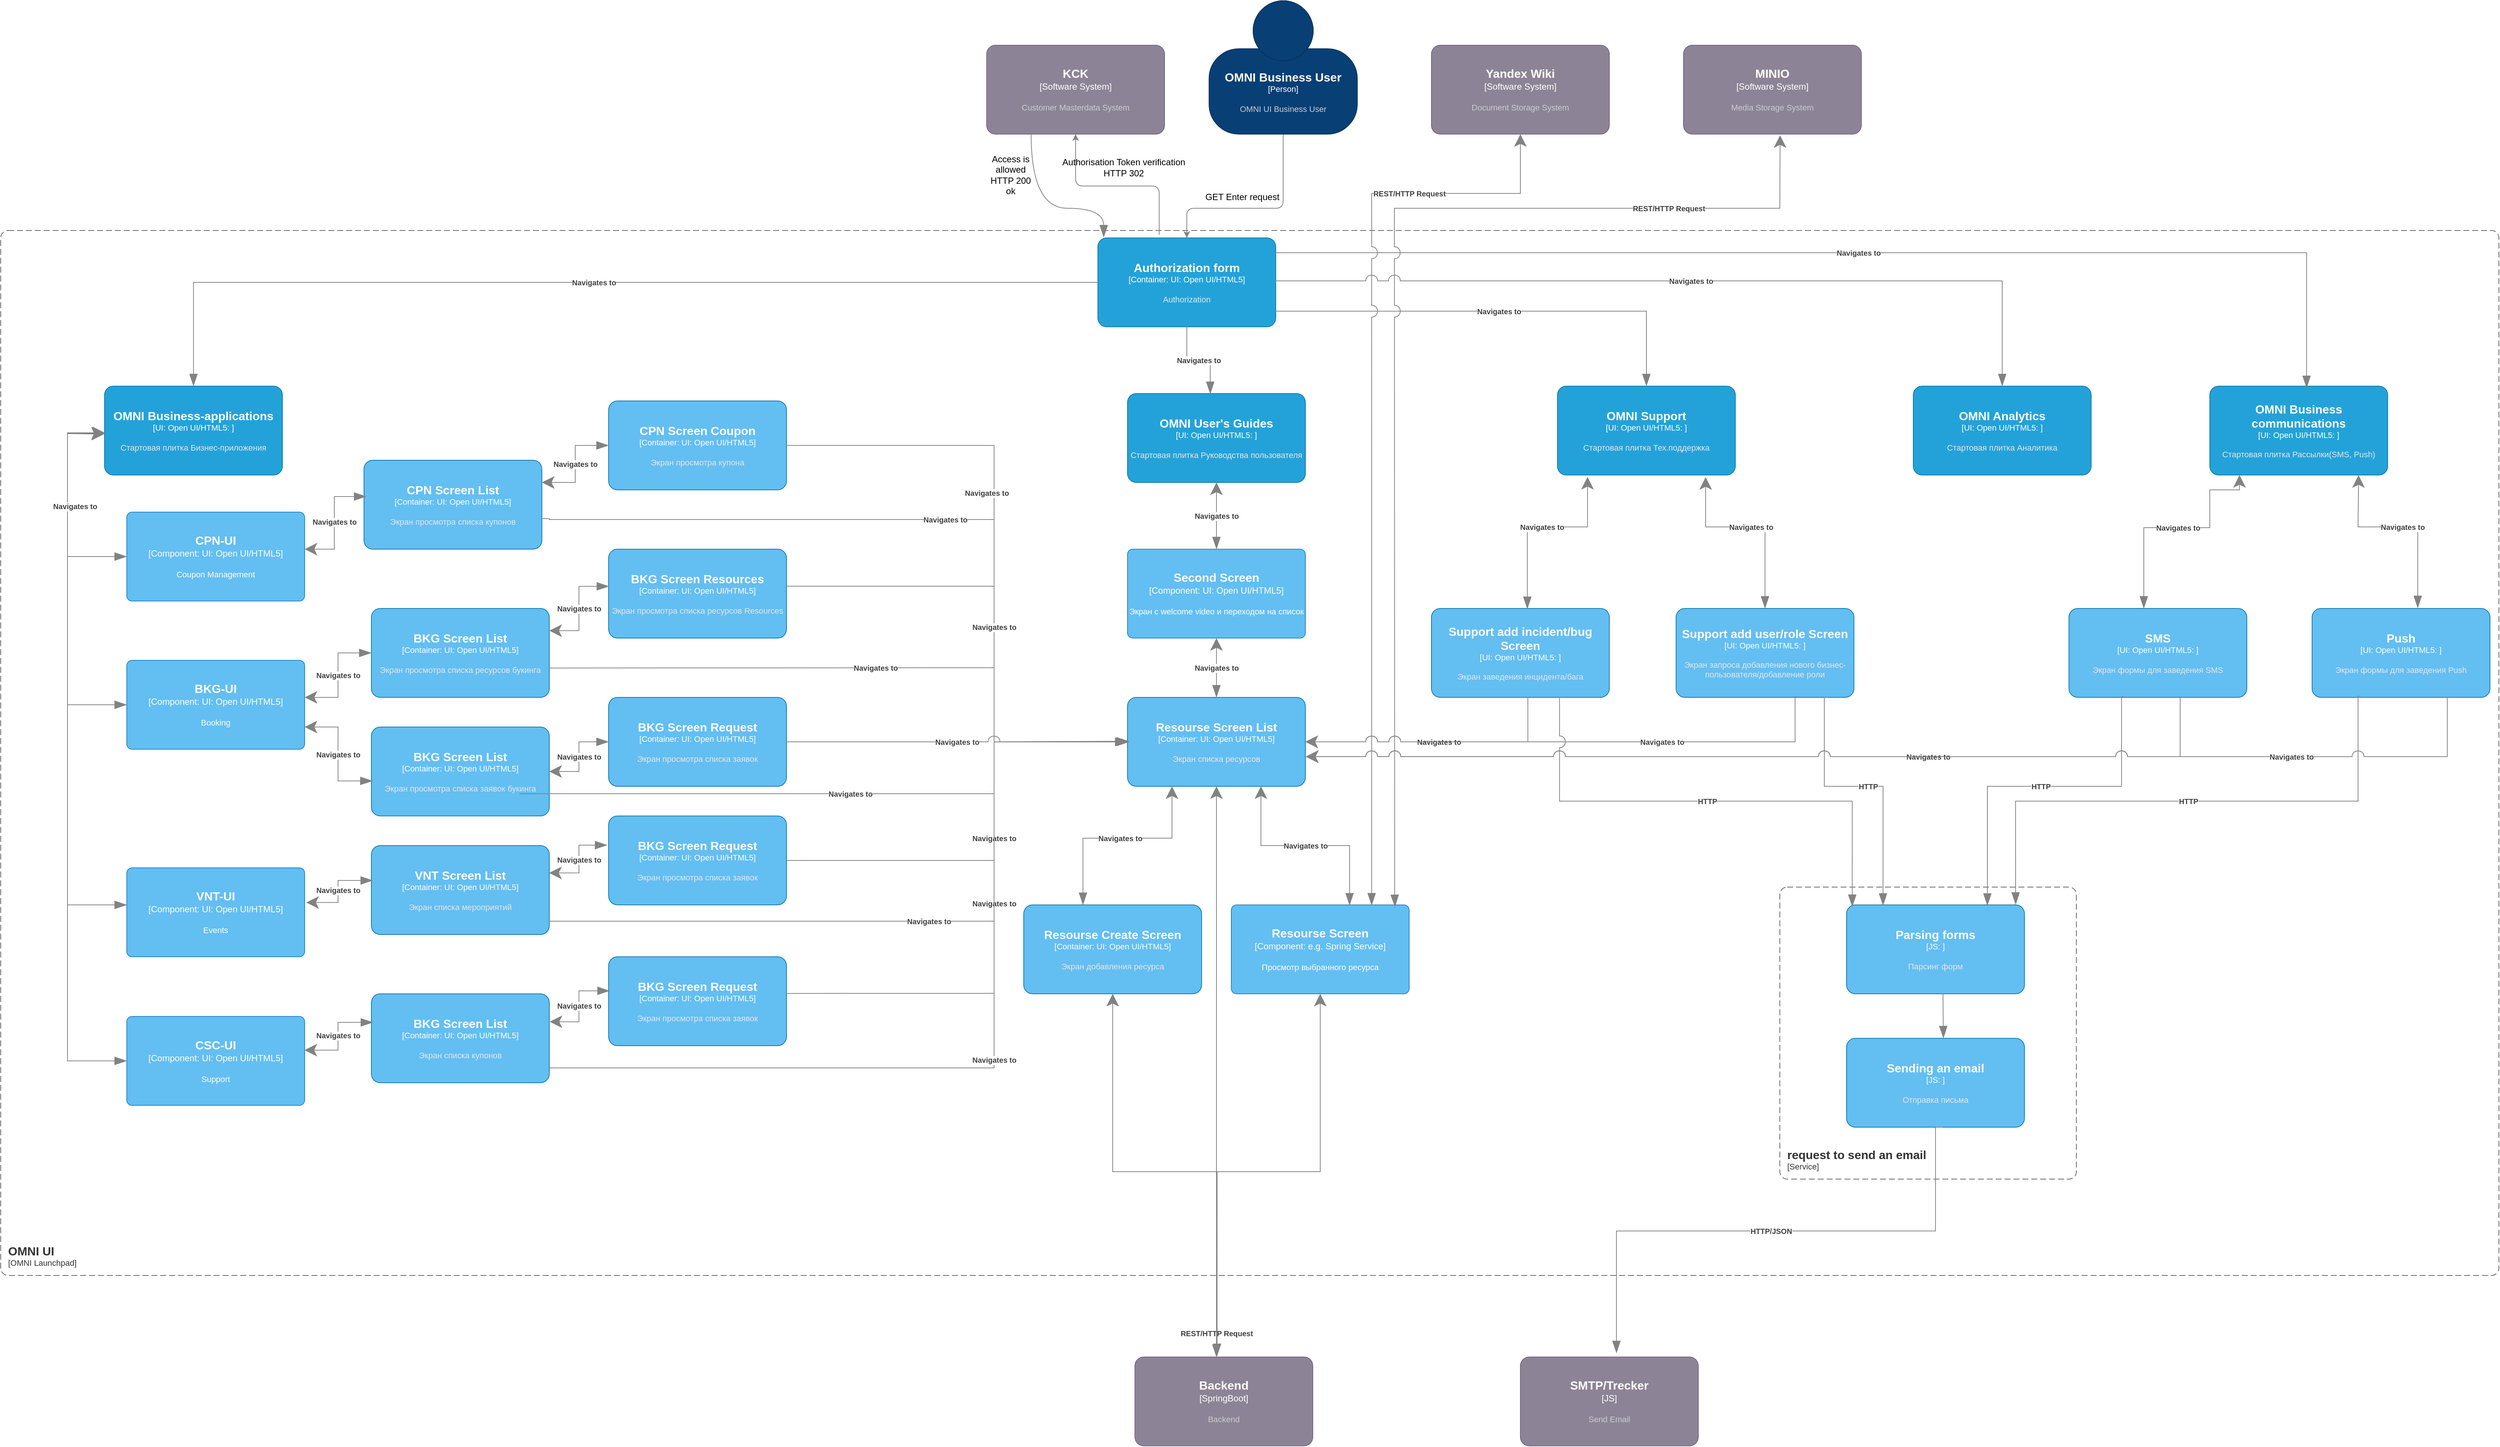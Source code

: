 <mxfile version="24.6.2" type="github">
  <diagram name="Страница — 1" id="2aXFVZ3Xk_fBZrCn8gK4">
    <mxGraphModel dx="3243" dy="1969" grid="1" gridSize="10" guides="1" tooltips="1" connect="1" arrows="1" fold="1" page="1" pageScale="1" pageWidth="1169" pageHeight="827" math="0" shadow="0">
      <root>
        <mxCell id="0" />
        <mxCell id="1" parent="0" />
        <mxCell id="V2ZN5FmdWJIWGW2kCKkR-20" value="" style="edgeStyle=orthogonalEdgeStyle;rounded=1;orthogonalLoop=1;jettySize=auto;html=1;curved=0;strokeColor=#828282;" parent="1" source="V2ZN5FmdWJIWGW2kCKkR-1" target="V2ZN5FmdWJIWGW2kCKkR-19" edge="1">
          <mxGeometry relative="1" as="geometry">
            <Array as="points">
              <mxPoint x="950" y="220" />
              <mxPoint x="820" y="220" />
            </Array>
          </mxGeometry>
        </mxCell>
        <object placeholders="1" c4Name="OMNI Business User" c4Type="Person" c4Description="OMNI UI Business User" label="&lt;font style=&quot;font-size: 16px&quot;&gt;&lt;b&gt;%c4Name%&lt;/b&gt;&lt;/font&gt;&lt;div&gt;[%c4Type%]&lt;/div&gt;&lt;br&gt;&lt;div&gt;&lt;font style=&quot;font-size: 11px&quot;&gt;&lt;font color=&quot;#cccccc&quot;&gt;%c4Description%&lt;/font&gt;&lt;/div&gt;" id="V2ZN5FmdWJIWGW2kCKkR-1">
          <mxCell style="html=1;fontSize=11;dashed=0;whiteSpace=wrap;fillColor=#083F75;strokeColor=#06315C;fontColor=#ffffff;shape=mxgraph.c4.person2;align=center;metaEdit=1;points=[[0.5,0,0],[1,0.5,0],[1,0.75,0],[0.75,1,0],[0.5,1,0],[0.25,1,0],[0,0.75,0],[0,0.5,0]];resizable=0;" parent="1" vertex="1">
            <mxGeometry x="850" y="-60" width="200" height="180" as="geometry" />
          </mxCell>
        </object>
        <object placeholders="1" c4Name="Yandex Wiki" c4Type="Software System" c4Description="Document Storage System" label="&lt;font style=&quot;font-size: 16px&quot;&gt;&lt;b&gt;%c4Name%&lt;/b&gt;&lt;/font&gt;&lt;div&gt;[%c4Type%]&lt;/div&gt;&lt;br&gt;&lt;div&gt;&lt;font style=&quot;font-size: 11px&quot;&gt;&lt;font color=&quot;#cccccc&quot;&gt;%c4Description%&lt;/font&gt;&lt;/div&gt;" id="V2ZN5FmdWJIWGW2kCKkR-2">
          <mxCell style="rounded=1;whiteSpace=wrap;html=1;labelBackgroundColor=none;fillColor=#8C8496;fontColor=#ffffff;align=center;arcSize=10;strokeColor=#736782;metaEdit=1;resizable=0;points=[[0.25,0,0],[0.5,0,0],[0.75,0,0],[1,0.25,0],[1,0.5,0],[1,0.75,0],[0.75,1,0],[0.5,1,0],[0.25,1,0],[0,0.75,0],[0,0.5,0],[0,0.25,0]];" parent="1" vertex="1">
            <mxGeometry x="1150" width="240" height="120" as="geometry" />
          </mxCell>
        </object>
        <object placeholders="1" c4Name="MINIO" c4Type="Software System" c4Description="Media Storage System" label="&lt;font style=&quot;font-size: 16px&quot;&gt;&lt;b&gt;%c4Name%&lt;/b&gt;&lt;/font&gt;&lt;div&gt;[%c4Type%]&lt;/div&gt;&lt;br&gt;&lt;div&gt;&lt;font style=&quot;font-size: 11px&quot;&gt;&lt;font color=&quot;#cccccc&quot;&gt;%c4Description%&lt;/font&gt;&lt;/div&gt;" id="V2ZN5FmdWJIWGW2kCKkR-3">
          <mxCell style="rounded=1;whiteSpace=wrap;html=1;labelBackgroundColor=none;fillColor=#8C8496;fontColor=#ffffff;align=center;arcSize=10;strokeColor=#736782;metaEdit=1;resizable=0;points=[[0.25,0,0],[0.5,0,0],[0.75,0,0],[1,0.25,0],[1,0.5,0],[1,0.75,0],[0.75,1,0],[0.5,1,0],[0.25,1,0],[0,0.75,0],[0,0.5,0],[0,0.25,0]];" parent="1" vertex="1">
            <mxGeometry x="1490" width="240" height="120" as="geometry" />
          </mxCell>
        </object>
        <object placeholders="1" c4Name="OMNI UI" c4Type="ContainerScopeBoundary" c4Application="OMNI Launchpad" label="&lt;font style=&quot;font-size: 16px&quot;&gt;&lt;b&gt;&lt;div style=&quot;text-align: left&quot;&gt;%c4Name%&lt;/div&gt;&lt;/b&gt;&lt;/font&gt;&lt;div style=&quot;text-align: left&quot;&gt;[%c4Application%]&lt;/div&gt;" id="V2ZN5FmdWJIWGW2kCKkR-4">
          <mxCell style="rounded=1;fontSize=11;whiteSpace=wrap;html=1;dashed=1;arcSize=20;fillColor=none;strokeColor=#666666;fontColor=#333333;labelBackgroundColor=none;align=left;verticalAlign=bottom;labelBorderColor=none;spacingTop=0;spacing=10;dashPattern=8 4;metaEdit=1;rotatable=0;perimeter=rectanglePerimeter;noLabel=0;labelPadding=0;allowArrows=0;connectable=0;expand=0;recursiveResize=0;editable=1;pointerEvents=0;absoluteArcSize=1;points=[[0.25,0,0],[0.5,0,0],[0.75,0,0],[1,0.25,0],[1,0.5,0],[1,0.75,0],[0.75,1,0],[0.5,1,0],[0.25,1,0],[0,0.75,0],[0,0.5,0],[0,0.25,0]];" parent="1" vertex="1">
            <mxGeometry x="-780" y="250" width="3370" height="1410" as="geometry" />
          </mxCell>
        </object>
        <object placeholders="1" c4Name="KCK" c4Type="Software System" c4Description="Customer Masterdata System" label="&lt;font style=&quot;font-size: 16px&quot;&gt;&lt;b&gt;%c4Name%&lt;/b&gt;&lt;/font&gt;&lt;div&gt;[%c4Type%]&lt;/div&gt;&lt;br&gt;&lt;div&gt;&lt;font style=&quot;font-size: 11px&quot;&gt;&lt;font color=&quot;#cccccc&quot;&gt;%c4Description%&lt;/font&gt;&lt;/div&gt;" id="V2ZN5FmdWJIWGW2kCKkR-11">
          <mxCell style="rounded=1;whiteSpace=wrap;html=1;labelBackgroundColor=none;fillColor=#8C8496;fontColor=#ffffff;align=center;arcSize=10;strokeColor=#736782;metaEdit=1;resizable=0;points=[[0.25,0,0],[0.5,0,0],[0.75,0,0],[1,0.25,0],[1,0.5,0],[1,0.75,0],[0.75,1,0],[0.5,1,0],[0.25,1,0],[0,0.75,0],[0,0.5,0],[0,0.25,0]];" parent="1" vertex="1">
            <mxGeometry x="550" width="240" height="120" as="geometry" />
          </mxCell>
        </object>
        <object placeholders="1" c4Name="OMNI User&#39;s Guides" c4Type="UI: Open UI/HTML5" c4Technology="" c4Description="Стартовая плитка Руководства пользователя" label="&lt;font style=&quot;font-size: 16px&quot;&gt;&lt;b&gt;%c4Name%&lt;/b&gt;&lt;/font&gt;&lt;div&gt;[%c4Type%: %c4Technology%]&lt;/div&gt;&lt;br&gt;&lt;div&gt;&lt;font style=&quot;font-size: 11px&quot;&gt;&lt;font color=&quot;#E6E6E6&quot;&gt;%c4Description%&lt;/font&gt;&lt;/div&gt;" id="V2ZN5FmdWJIWGW2kCKkR-12">
          <mxCell style="rounded=1;whiteSpace=wrap;html=1;fontSize=11;labelBackgroundColor=none;fillColor=#23A2D9;fontColor=#ffffff;align=center;arcSize=10;strokeColor=#0E7DAD;metaEdit=1;resizable=0;points=[[0.25,0,0],[0.5,0,0],[0.75,0,0],[1,0.25,0],[1,0.5,0],[1,0.75,0],[0.75,1,0],[0.5,1,0],[0.25,1,0],[0,0.75,0],[0,0.5,0],[0,0.25,0]];" parent="1" vertex="1">
            <mxGeometry x="740" y="470" width="240" height="120" as="geometry" />
          </mxCell>
        </object>
        <object placeholders="1" c4Name="OMNI Support" c4Type="UI: Open UI/HTML5" c4Technology="" c4Description="Стартовая плитка Тех.поддержка" label="&lt;font style=&quot;font-size: 16px&quot;&gt;&lt;b&gt;%c4Name%&lt;/b&gt;&lt;/font&gt;&lt;div&gt;[%c4Type%: %c4Technology%]&lt;/div&gt;&lt;br&gt;&lt;div&gt;&lt;font style=&quot;font-size: 11px&quot;&gt;&lt;font color=&quot;#E6E6E6&quot;&gt;%c4Description%&lt;/font&gt;&lt;/div&gt;" id="V2ZN5FmdWJIWGW2kCKkR-13">
          <mxCell style="rounded=1;whiteSpace=wrap;html=1;fontSize=11;labelBackgroundColor=none;fillColor=#23A2D9;fontColor=#ffffff;align=center;arcSize=10;strokeColor=#0E7DAD;metaEdit=1;resizable=0;points=[[0.25,0,0],[0.5,0,0],[0.75,0,0],[1,0.25,0],[1,0.5,0],[1,0.75,0],[0.75,1,0],[0.5,1,0],[0.25,1,0],[0,0.75,0],[0,0.5,0],[0,0.25,0]];" parent="1" vertex="1">
            <mxGeometry x="1320" y="460" width="240" height="120" as="geometry" />
          </mxCell>
        </object>
        <object placeholders="1" c4Name="OMNI Business-applications" c4Type="UI: Open UI/HTML5" c4Technology="" c4Description="Стартовая плитка Бизнес-приложения" label="&lt;font style=&quot;font-size: 16px&quot;&gt;&lt;b&gt;%c4Name%&lt;/b&gt;&lt;/font&gt;&lt;div&gt;[%c4Type%: %c4Technology%]&lt;/div&gt;&lt;br&gt;&lt;div&gt;&lt;font style=&quot;font-size: 11px&quot;&gt;&lt;font color=&quot;#E6E6E6&quot;&gt;%c4Description%&lt;/font&gt;&lt;/div&gt;" id="V2ZN5FmdWJIWGW2kCKkR-16">
          <mxCell style="rounded=1;whiteSpace=wrap;html=1;fontSize=11;labelBackgroundColor=none;fillColor=#23A2D9;fontColor=#ffffff;align=center;arcSize=10;strokeColor=#0E7DAD;metaEdit=1;resizable=0;points=[[0.25,0,0],[0.5,0,0],[0.75,0,0],[1,0.25,0],[1,0.5,0],[1,0.75,0],[0.75,1,0],[0.5,1,0],[0.25,1,0],[0,0.75,0],[0,0.5,0],[0,0.25,0]];" parent="1" vertex="1">
            <mxGeometry x="-640" y="460" width="240" height="120" as="geometry" />
          </mxCell>
        </object>
        <mxCell id="V2ZN5FmdWJIWGW2kCKkR-23" value="" style="edgeStyle=orthogonalEdgeStyle;rounded=1;orthogonalLoop=1;jettySize=auto;html=1;curved=0;exitX=0.345;exitY=-0.034;exitDx=0;exitDy=0;exitPerimeter=0;strokeColor=#828282;" parent="1" source="V2ZN5FmdWJIWGW2kCKkR-19" target="V2ZN5FmdWJIWGW2kCKkR-11" edge="1">
          <mxGeometry relative="1" as="geometry">
            <mxPoint x="620" y="320" as="targetPoint" />
          </mxGeometry>
        </mxCell>
        <object placeholders="1" c4Name="Authorization form" c4Type="Container" c4Technology="UI: Open UI/HTML5" c4Description="Authorization" label="&lt;font style=&quot;font-size: 16px&quot;&gt;&lt;b&gt;%c4Name%&lt;/b&gt;&lt;/font&gt;&lt;div&gt;[%c4Type%: %c4Technology%]&lt;/div&gt;&lt;br&gt;&lt;div&gt;&lt;font style=&quot;font-size: 11px&quot;&gt;&lt;font color=&quot;#E6E6E6&quot;&gt;%c4Description%&lt;/font&gt;&lt;/div&gt;" id="V2ZN5FmdWJIWGW2kCKkR-19">
          <mxCell style="rounded=1;whiteSpace=wrap;html=1;fontSize=11;labelBackgroundColor=none;fillColor=#23A2D9;fontColor=#ffffff;align=center;arcSize=10;strokeColor=#0E7DAD;metaEdit=1;resizable=0;points=[[0.25,0,0],[0.5,0,0],[0.75,0,0],[1,0.25,0],[1,0.5,0],[1,0.75,0],[0.75,1,0],[0.5,1,0],[0.25,1,0],[0,0.75,0],[0,0.5,0],[0,0.25,0]];" parent="1" vertex="1">
            <mxGeometry x="700" y="260" width="240" height="120" as="geometry" />
          </mxCell>
        </object>
        <mxCell id="V2ZN5FmdWJIWGW2kCKkR-61" value="Authorisation Token verification HTTP 302" style="text;html=1;align=center;verticalAlign=middle;whiteSpace=wrap;rounded=0;" parent="1" vertex="1">
          <mxGeometry x="650" y="150" width="170" height="30" as="geometry" />
        </mxCell>
        <mxCell id="V2ZN5FmdWJIWGW2kCKkR-63" value="GET Enter request" style="text;html=1;align=center;verticalAlign=middle;whiteSpace=wrap;rounded=0;" parent="1" vertex="1">
          <mxGeometry x="810" y="190" width="170" height="30" as="geometry" />
        </mxCell>
        <object placeholders="1" c4Type="Relationship" c4Description="" label="&lt;div style=&quot;text-align: left&quot;&gt;&lt;div style=&quot;text-align: center&quot;&gt;&lt;b&gt;%c4Description%&lt;/b&gt;&lt;/div&gt;" id="V2ZN5FmdWJIWGW2kCKkR-65">
          <mxCell style="endArrow=blockThin;html=1;fontSize=10;fontColor=#404040;strokeWidth=1;endFill=1;strokeColor=#828282;elbow=vertical;metaEdit=1;endSize=14;startSize=14;jumpStyle=arc;jumpSize=16;rounded=0;edgeStyle=orthogonalEdgeStyle;exitX=0.25;exitY=1;exitDx=0;exitDy=0;exitPerimeter=0;entryX=0.033;entryY=-0.007;entryDx=0;entryDy=0;entryPerimeter=0;curved=1;" parent="1" source="V2ZN5FmdWJIWGW2kCKkR-11" target="V2ZN5FmdWJIWGW2kCKkR-19" edge="1">
            <mxGeometry x="-0.083" y="-10" width="240" relative="1" as="geometry">
              <mxPoint x="553.71" y="210.0" as="sourcePoint" />
              <mxPoint x="649.48" y="366.64" as="targetPoint" />
              <Array as="points">
                <mxPoint x="610" y="220" />
                <mxPoint x="708" y="220" />
              </Array>
              <mxPoint y="1" as="offset" />
            </mxGeometry>
          </mxCell>
        </object>
        <mxCell id="V2ZN5FmdWJIWGW2kCKkR-66" value="&lt;br&gt;&lt;span style=&quot;white-space: pre-wrap;&quot; data-src-align=&quot;0:6&quot; class=&quot;EzKURWReUAB5oZgtQNkl&quot;&gt;Access&lt;/span&gt;&lt;span style=&quot;white-space: pre-wrap;&quot;&gt; is &lt;/span&gt;&lt;span style=&quot;white-space: pre-wrap;&quot; data-src-align=&quot;7:8&quot; class=&quot;EzKURWReUAB5oZgtQNkl&quot;&gt;allowed HTTP 200 ok&lt;/span&gt;&lt;div&gt;&lt;br/&gt;&lt;/div&gt;" style="text;html=1;align=center;verticalAlign=middle;whiteSpace=wrap;rounded=0;" parent="1" vertex="1">
          <mxGeometry x="550" y="150" width="65" height="50" as="geometry" />
        </mxCell>
        <object placeholders="1" c4Name="OMNI Analytics" c4Type="UI: Open UI/HTML5" c4Technology="" c4Description="Стартовая плитка Аналитика" label="&lt;font style=&quot;font-size: 16px&quot;&gt;&lt;b&gt;%c4Name%&lt;/b&gt;&lt;/font&gt;&lt;div&gt;[%c4Type%: %c4Technology%]&lt;/div&gt;&lt;br&gt;&lt;div&gt;&lt;font style=&quot;font-size: 11px&quot;&gt;&lt;font color=&quot;#E6E6E6&quot;&gt;%c4Description%&lt;/font&gt;&lt;/div&gt;" id="V2ZN5FmdWJIWGW2kCKkR-89">
          <mxCell style="rounded=1;whiteSpace=wrap;html=1;fontSize=11;labelBackgroundColor=none;fillColor=#23A2D9;fontColor=#ffffff;align=center;arcSize=10;strokeColor=#0E7DAD;metaEdit=1;resizable=0;points=[[0.25,0,0],[0.5,0,0],[0.75,0,0],[1,0.25,0],[1,0.5,0],[1,0.75,0],[0.75,1,0],[0.5,1,0],[0.25,1,0],[0,0.75,0],[0,0.5,0],[0,0.25,0]];" parent="1" vertex="1">
            <mxGeometry x="1800" y="460" width="240" height="120" as="geometry" />
          </mxCell>
        </object>
        <object placeholders="1" c4Name="OMNI Business communications" c4Type="UI: Open UI/HTML5" c4Technology="" c4Description="Стартовая плитка Рассылки(SMS, Push)" label="&lt;font style=&quot;font-size: 16px&quot;&gt;&lt;b&gt;%c4Name%&lt;/b&gt;&lt;/font&gt;&lt;div&gt;[%c4Type%: %c4Technology%]&lt;/div&gt;&lt;br&gt;&lt;div&gt;&lt;font style=&quot;font-size: 11px&quot;&gt;&lt;font color=&quot;#E6E6E6&quot;&gt;%c4Description%&lt;/font&gt;&lt;/div&gt;" id="V2ZN5FmdWJIWGW2kCKkR-90">
          <mxCell style="rounded=1;whiteSpace=wrap;html=1;fontSize=11;labelBackgroundColor=none;fillColor=#23A2D9;fontColor=#ffffff;align=center;arcSize=10;strokeColor=#0E7DAD;metaEdit=1;resizable=0;points=[[0.25,0,0],[0.5,0,0],[0.75,0,0],[1,0.25,0],[1,0.5,0],[1,0.75,0],[0.75,1,0],[0.5,1,0],[0.25,1,0],[0,0.75,0],[0,0.5,0],[0,0.25,0]];" parent="1" vertex="1">
            <mxGeometry x="2200" y="460" width="240" height="120" as="geometry" />
          </mxCell>
        </object>
        <object placeholders="1" c4Name="VNT-UI" c4Type="Component" c4Technology="UI: Open UI/HTML5" c4Description="Events" label="&lt;font style=&quot;font-size: 16px&quot;&gt;&lt;b&gt;%c4Name%&lt;/b&gt;&lt;/font&gt;&lt;div&gt;[%c4Type%: %c4Technology%]&lt;/div&gt;&lt;br&gt;&lt;div&gt;&lt;font style=&quot;font-size: 11px&quot;&gt;%c4Description%&lt;/font&gt;&lt;/div&gt;" id="V2ZN5FmdWJIWGW2kCKkR-91">
          <mxCell style="rounded=1;whiteSpace=wrap;html=1;labelBackgroundColor=none;fillColor=#63BEF2;fontColor=#ffffff;align=center;arcSize=6;strokeColor=#2086C9;metaEdit=1;resizable=0;points=[[0.25,0,0],[0.5,0,0],[0.75,0,0],[1,0.25,0],[1,0.5,0],[1,0.75,0],[0.75,1,0],[0.5,1,0],[0.25,1,0],[0,0.75,0],[0,0.5,0],[0,0.25,0]];" parent="1" vertex="1">
            <mxGeometry x="-610" y="1110" width="240" height="120" as="geometry" />
          </mxCell>
        </object>
        <object placeholders="1" c4Name="BKG-UI" c4Type="Component" c4Technology="UI: Open UI/HTML5" c4Description="Booking" label="&lt;font style=&quot;font-size: 16px&quot;&gt;&lt;b&gt;%c4Name%&lt;/b&gt;&lt;/font&gt;&lt;div&gt;[%c4Type%: %c4Technology%]&lt;/div&gt;&lt;br&gt;&lt;div&gt;&lt;font style=&quot;font-size: 11px&quot;&gt;%c4Description%&lt;/font&gt;&lt;/div&gt;" id="V2ZN5FmdWJIWGW2kCKkR-92">
          <mxCell style="rounded=1;whiteSpace=wrap;html=1;labelBackgroundColor=none;fillColor=#63BEF2;fontColor=#ffffff;align=center;arcSize=6;strokeColor=#2086C9;metaEdit=1;resizable=0;points=[[0.25,0,0],[0.5,0,0],[0.75,0,0],[1,0.25,0],[1,0.5,0],[1,0.75,0],[0.75,1,0],[0.5,1,0],[0.25,1,0],[0,0.75,0],[0,0.5,0],[0,0.25,0]];" parent="1" vertex="1">
            <mxGeometry x="-610" y="830" width="240" height="120" as="geometry" />
          </mxCell>
        </object>
        <object placeholders="1" c4Name="CSC-UI" c4Type="Component" c4Technology="UI: Open UI/HTML5" c4Description="Support" label="&lt;font style=&quot;font-size: 16px&quot;&gt;&lt;b&gt;%c4Name%&lt;/b&gt;&lt;/font&gt;&lt;div&gt;[%c4Type%: %c4Technology%]&lt;/div&gt;&lt;br&gt;&lt;div&gt;&lt;font style=&quot;font-size: 11px&quot;&gt;%c4Description%&lt;/font&gt;&lt;/div&gt;" id="V2ZN5FmdWJIWGW2kCKkR-93">
          <mxCell style="rounded=1;whiteSpace=wrap;html=1;labelBackgroundColor=none;fillColor=#63BEF2;fontColor=#ffffff;align=center;arcSize=6;strokeColor=#2086C9;metaEdit=1;resizable=0;points=[[0.25,0,0],[0.5,0,0],[0.75,0,0],[1,0.25,0],[1,0.5,0],[1,0.75,0],[0.75,1,0],[0.5,1,0],[0.25,1,0],[0,0.75,0],[0,0.5,0],[0,0.25,0]];" parent="1" vertex="1">
            <mxGeometry x="-610" y="1310.5" width="240" height="120" as="geometry" />
          </mxCell>
        </object>
        <object placeholders="1" c4Name="CPN-UI" c4Type="Component" c4Technology="UI: Open UI/HTML5" c4Description="Coupon Management" label="&lt;font style=&quot;font-size: 16px&quot;&gt;&lt;b&gt;%c4Name%&lt;/b&gt;&lt;/font&gt;&lt;div&gt;[%c4Type%: %c4Technology%]&lt;/div&gt;&lt;br&gt;&lt;div&gt;&lt;font style=&quot;font-size: 11px&quot;&gt;%c4Description%&lt;/font&gt;&lt;/div&gt;" id="V2ZN5FmdWJIWGW2kCKkR-94">
          <mxCell style="rounded=1;whiteSpace=wrap;html=1;labelBackgroundColor=none;fillColor=#63BEF2;fontColor=#ffffff;align=center;arcSize=6;strokeColor=#2086C9;metaEdit=1;resizable=0;points=[[0.25,0,0],[0.5,0,0],[0.75,0,0],[1,0.25,0],[1,0.5,0],[1,0.75,0],[0.75,1,0],[0.5,1,0],[0.25,1,0],[0,0.75,0],[0,0.5,0],[0,0.25,0]];" parent="1" vertex="1">
            <mxGeometry x="-610" y="630" width="240" height="120" as="geometry" />
          </mxCell>
        </object>
        <object placeholders="1" c4Name="Resourse Screen List" c4Type="Container" c4Technology="UI: Open UI/HTML5" c4Description="Экран списка ресурсов" label="&lt;font style=&quot;font-size: 16px&quot;&gt;&lt;b&gt;%c4Name%&lt;/b&gt;&lt;/font&gt;&lt;div&gt;[%c4Type%: %c4Technology%]&lt;/div&gt;&lt;br&gt;&lt;div&gt;&lt;font style=&quot;font-size: 11px&quot;&gt;&lt;font color=&quot;#E6E6E6&quot;&gt;%c4Description%&lt;/font&gt;&lt;/div&gt;" id="V2ZN5FmdWJIWGW2kCKkR-107">
          <mxCell style="rounded=1;whiteSpace=wrap;html=1;fontSize=11;labelBackgroundColor=none;fillColor=#63BEF2;fontColor=#ffffff;align=center;arcSize=10;strokeColor=#0E7DAD;metaEdit=1;resizable=0;points=[[0.25,0,0],[0.5,0,0],[0.75,0,0],[1,0.25,0],[1,0.5,0],[1,0.75,0],[0.75,1,0],[0.5,1,0],[0.25,1,0],[0,0.75,0],[0,0.5,0],[0,0.25,0]];" parent="1" vertex="1">
            <mxGeometry x="740" y="880" width="240" height="120" as="geometry" />
          </mxCell>
        </object>
        <object placeholders="1" c4Name="Resourse Create Screen" c4Type="Container" c4Technology="UI: Open UI/HTML5" c4Description="Экран добавления ресурса" label="&lt;font style=&quot;font-size: 16px&quot;&gt;&lt;b&gt;%c4Name%&lt;/b&gt;&lt;/font&gt;&lt;div&gt;[%c4Type%: %c4Technology%]&lt;/div&gt;&lt;br&gt;&lt;div&gt;&lt;font style=&quot;font-size: 11px&quot;&gt;&lt;font color=&quot;#E6E6E6&quot;&gt;%c4Description%&lt;/font&gt;&lt;/div&gt;" id="V2ZN5FmdWJIWGW2kCKkR-112">
          <mxCell style="rounded=1;whiteSpace=wrap;html=1;fontSize=11;labelBackgroundColor=none;fillColor=#63BEF2;fontColor=#ffffff;align=center;arcSize=10;strokeColor=#0E7DAD;metaEdit=1;resizable=0;points=[[0.25,0,0],[0.5,0,0],[0.75,0,0],[1,0.25,0],[1,0.5,0],[1,0.75,0],[0.75,1,0],[0.5,1,0],[0.25,1,0],[0,0.75,0],[0,0.5,0],[0,0.25,0]];" parent="1" vertex="1">
            <mxGeometry x="600" y="1160" width="240" height="120" as="geometry" />
          </mxCell>
        </object>
        <object placeholders="1" c4Name="Resourse Screen" c4Type="Component" c4Technology="e.g. Spring Service" c4Description="Просмотр выбранного ресурса" label="&lt;font style=&quot;font-size: 16px&quot;&gt;&lt;b&gt;%c4Name%&lt;/b&gt;&lt;/font&gt;&lt;div&gt;[%c4Type%: %c4Technology%]&lt;/div&gt;&lt;br&gt;&lt;div&gt;&lt;font style=&quot;font-size: 11px&quot;&gt;%c4Description%&lt;/font&gt;&lt;/div&gt;" id="V2ZN5FmdWJIWGW2kCKkR-115">
          <mxCell style="rounded=1;whiteSpace=wrap;html=1;labelBackgroundColor=none;fillColor=#63BEF2;fontColor=#ffffff;align=center;arcSize=6;strokeColor=#2086C9;metaEdit=1;resizable=0;points=[[0.25,0,0],[0.5,0,0],[0.75,0,0],[1,0.25,0],[1,0.5,0],[1,0.75,0],[0.75,1,0],[0.5,1,0],[0.25,1,0],[0,0.75,0],[0,0.5,0],[0,0.25,0]];" parent="1" vertex="1">
            <mxGeometry x="880" y="1160" width="240" height="120" as="geometry" />
          </mxCell>
        </object>
        <object placeholders="1" c4Name="Second Screen" c4Type="Component" c4Technology="UI: Open UI/HTML5" c4Description="Экран с welcome video и переходом на список" label="&lt;font style=&quot;font-size: 16px&quot;&gt;&lt;b&gt;%c4Name%&lt;/b&gt;&lt;/font&gt;&lt;div&gt;[%c4Type%: %c4Technology%]&lt;/div&gt;&lt;br&gt;&lt;div&gt;&lt;font style=&quot;font-size: 11px&quot;&gt;%c4Description%&lt;/font&gt;&lt;/div&gt;" id="V2ZN5FmdWJIWGW2kCKkR-121">
          <mxCell style="rounded=1;whiteSpace=wrap;html=1;labelBackgroundColor=none;fillColor=#63BEF2;fontColor=#ffffff;align=center;arcSize=6;strokeColor=#2086C9;metaEdit=1;resizable=0;points=[[0.25,0,0],[0.5,0,0],[0.75,0,0],[1,0.25,0],[1,0.5,0],[1,0.75,0],[0.75,1,0],[0.5,1,0],[0.25,1,0],[0,0.75,0],[0,0.5,0],[0,0.25,0]];" parent="1" vertex="1">
            <mxGeometry x="740" y="680" width="240" height="120" as="geometry" />
          </mxCell>
        </object>
        <object placeholders="1" id="V2ZN5FmdWJIWGW2kCKkR-129">
          <mxCell style="endArrow=blockThin;html=1;fontSize=10;fontColor=#404040;strokeWidth=1;endFill=1;strokeColor=#828282;elbow=vertical;metaEdit=1;endSize=14;startSize=14;jumpStyle=arc;jumpSize=16;rounded=0;edgeStyle=orthogonalEdgeStyle;exitX=-0.004;exitY=0.531;exitDx=0;exitDy=0;exitPerimeter=0;startArrow=classic;startFill=1;" parent="1" source="V2ZN5FmdWJIWGW2kCKkR-16" target="V2ZN5FmdWJIWGW2kCKkR-91" edge="1">
            <mxGeometry x="0.005" y="20" width="240" relative="1" as="geometry">
              <mxPoint x="-90" y="880" as="sourcePoint" />
              <mxPoint x="150" y="880" as="targetPoint" />
              <Array as="points">
                <mxPoint x="-690" y="524" />
                <mxPoint x="-690" y="1160" />
              </Array>
              <mxPoint as="offset" />
            </mxGeometry>
          </mxCell>
        </object>
        <object placeholders="1" id="V2ZN5FmdWJIWGW2kCKkR-131">
          <mxCell style="endArrow=blockThin;html=1;fontSize=10;fontColor=#404040;strokeWidth=1;endFill=1;strokeColor=#828282;elbow=vertical;metaEdit=1;endSize=14;startSize=14;jumpStyle=arc;jumpSize=16;rounded=0;edgeStyle=orthogonalEdgeStyle;entryX=0;entryY=0.5;entryDx=0;entryDy=0;entryPerimeter=0;startArrow=classic;startFill=1;exitX=-0.001;exitY=0.538;exitDx=0;exitDy=0;exitPerimeter=0;" parent="1" source="V2ZN5FmdWJIWGW2kCKkR-16" target="V2ZN5FmdWJIWGW2kCKkR-92" edge="1">
            <mxGeometry width="240" relative="1" as="geometry">
              <mxPoint x="-660" y="490" as="sourcePoint" />
              <mxPoint x="150" y="880" as="targetPoint" />
              <Array as="points">
                <mxPoint x="-670" y="525" />
                <mxPoint x="-690" y="524" />
                <mxPoint x="-690" y="890" />
              </Array>
            </mxGeometry>
          </mxCell>
        </object>
        <object placeholders="1" id="V2ZN5FmdWJIWGW2kCKkR-132">
          <mxCell style="endArrow=blockThin;html=1;fontSize=10;fontColor=#404040;strokeWidth=1;endFill=1;strokeColor=#828282;elbow=vertical;metaEdit=1;endSize=14;startSize=14;jumpStyle=arc;jumpSize=16;rounded=0;edgeStyle=orthogonalEdgeStyle;entryX=0;entryY=0.5;entryDx=0;entryDy=0;entryPerimeter=0;startArrow=classic;startFill=1;exitX=0.002;exitY=0.525;exitDx=0;exitDy=0;exitPerimeter=0;" parent="1" source="V2ZN5FmdWJIWGW2kCKkR-16" target="V2ZN5FmdWJIWGW2kCKkR-94" edge="1">
            <mxGeometry width="240" relative="1" as="geometry">
              <mxPoint x="-650" y="523" as="sourcePoint" />
              <mxPoint x="150" y="880" as="targetPoint" />
              <Array as="points">
                <mxPoint x="-690" y="523" />
                <mxPoint x="-690" y="690" />
              </Array>
            </mxGeometry>
          </mxCell>
        </object>
        <object placeholders="1" c4Type="Relationship" c4Description="Navigates to" label="&lt;div style=&quot;text-align: left&quot;&gt;&lt;div style=&quot;text-align: center&quot;&gt;&lt;b&gt;%c4Description%&lt;/b&gt;&lt;/div&gt;" id="V2ZN5FmdWJIWGW2kCKkR-127">
          <mxCell style="endArrow=blockThin;html=1;fontSize=10;fontColor=#404040;strokeWidth=1;endFill=1;strokeColor=#828282;metaEdit=1;endSize=14;startSize=14;jumpStyle=arc;jumpSize=16;rounded=0;edgeStyle=elbowEdgeStyle;entryX=0;entryY=0.5;entryDx=0;entryDy=0;entryPerimeter=0;startArrow=classic;startFill=1;exitX=-0.001;exitY=0.533;exitDx=0;exitDy=0;exitPerimeter=0;" parent="1" source="V2ZN5FmdWJIWGW2kCKkR-16" target="V2ZN5FmdWJIWGW2kCKkR-93" edge="1">
            <mxGeometry x="-0.697" y="10" width="240" relative="1" as="geometry">
              <mxPoint x="-660" y="540" as="sourcePoint" />
              <mxPoint x="150" y="880" as="targetPoint" />
              <Array as="points">
                <mxPoint x="-690" y="900" />
              </Array>
              <mxPoint as="offset" />
            </mxGeometry>
          </mxCell>
        </object>
        <object placeholders="1" c4Type="Relationship" c4Description="Navigates to" label="&lt;div style=&quot;text-align: left&quot;&gt;&lt;div style=&quot;text-align: center&quot;&gt;&lt;b&gt;%c4Description%&lt;/b&gt;&lt;/div&gt;" id="V2ZN5FmdWJIWGW2kCKkR-135">
          <mxCell style="endArrow=blockThin;html=1;fontSize=10;fontColor=#404040;strokeWidth=1;endFill=1;strokeColor=#828282;elbow=vertical;metaEdit=1;endSize=14;startSize=14;jumpStyle=arc;jumpSize=16;rounded=0;edgeStyle=orthogonalEdgeStyle;exitX=0.5;exitY=1;exitDx=0;exitDy=0;exitPerimeter=0;startArrow=classic;startFill=1;entryX=0.5;entryY=0;entryDx=0;entryDy=0;entryPerimeter=0;" parent="1" source="V2ZN5FmdWJIWGW2kCKkR-12" target="V2ZN5FmdWJIWGW2kCKkR-121" edge="1">
            <mxGeometry width="240" relative="1" as="geometry">
              <mxPoint x="10" y="980" as="sourcePoint" />
              <mxPoint x="210" y="680" as="targetPoint" />
            </mxGeometry>
          </mxCell>
        </object>
        <object placeholders="1" c4Type="Relationship" c4Description="Navigates to" label="&lt;div style=&quot;text-align: left&quot;&gt;&lt;div style=&quot;text-align: center&quot;&gt;&lt;b&gt;%c4Description%&lt;/b&gt;&lt;/div&gt;" id="V2ZN5FmdWJIWGW2kCKkR-136">
          <mxCell style="endArrow=blockThin;html=1;fontSize=10;fontColor=#404040;strokeWidth=1;endFill=1;strokeColor=#828282;elbow=vertical;metaEdit=1;endSize=14;startSize=14;jumpStyle=arc;jumpSize=16;rounded=0;edgeStyle=orthogonalEdgeStyle;exitX=0.5;exitY=1;exitDx=0;exitDy=0;exitPerimeter=0;entryX=0.5;entryY=0;entryDx=0;entryDy=0;entryPerimeter=0;startArrow=classic;startFill=1;" parent="1" source="V2ZN5FmdWJIWGW2kCKkR-121" target="V2ZN5FmdWJIWGW2kCKkR-107" edge="1">
            <mxGeometry width="240" relative="1" as="geometry">
              <mxPoint x="10" y="980" as="sourcePoint" />
              <mxPoint x="210" y="890" as="targetPoint" />
            </mxGeometry>
          </mxCell>
        </object>
        <object placeholders="1" c4Type="Relationship" c4Description="Navigates to" label="&lt;div style=&quot;text-align: left&quot;&gt;&lt;div style=&quot;text-align: center&quot;&gt;&lt;b&gt;%c4Description%&lt;/b&gt;&lt;/div&gt;" id="V2ZN5FmdWJIWGW2kCKkR-137">
          <mxCell style="endArrow=blockThin;html=1;fontSize=10;fontColor=#404040;strokeWidth=1;endFill=1;strokeColor=#828282;elbow=vertical;metaEdit=1;endSize=14;startSize=14;jumpStyle=arc;jumpSize=16;rounded=0;edgeStyle=orthogonalEdgeStyle;startArrow=classic;startFill=1;entryX=0.333;entryY=0;entryDx=0;entryDy=0;entryPerimeter=0;exitX=0.25;exitY=1;exitDx=0;exitDy=0;exitPerimeter=0;" parent="1" source="V2ZN5FmdWJIWGW2kCKkR-107" target="V2ZN5FmdWJIWGW2kCKkR-112" edge="1">
            <mxGeometry width="240" relative="1" as="geometry">
              <mxPoint x="808" y="1020" as="sourcePoint" />
              <mxPoint x="680" y="1120.6" as="targetPoint" />
              <Array as="points">
                <mxPoint x="800" y="1070" />
                <mxPoint x="680" y="1070" />
              </Array>
            </mxGeometry>
          </mxCell>
        </object>
        <object placeholders="1" c4Type="Relationship" c4Description="Navigates to" label="&lt;div style=&quot;text-align: left&quot;&gt;&lt;div style=&quot;text-align: center&quot;&gt;&lt;b&gt;%c4Description%&lt;/b&gt;&lt;/div&gt;" id="V2ZN5FmdWJIWGW2kCKkR-139">
          <mxCell style="endArrow=blockThin;html=1;fontSize=10;fontColor=#404040;strokeWidth=1;endFill=1;strokeColor=#828282;elbow=vertical;metaEdit=1;endSize=14;startSize=14;jumpStyle=arc;jumpSize=16;rounded=0;edgeStyle=orthogonalEdgeStyle;startArrow=classic;startFill=1;entryX=0.665;entryY=0.005;entryDx=0;entryDy=0;entryPerimeter=0;exitX=0.75;exitY=1;exitDx=0;exitDy=0;exitPerimeter=0;" parent="1" source="V2ZN5FmdWJIWGW2kCKkR-107" target="V2ZN5FmdWJIWGW2kCKkR-115" edge="1">
            <mxGeometry width="240" relative="1" as="geometry">
              <mxPoint x="920" y="1030" as="sourcePoint" />
              <mxPoint x="1040" y="1150" as="targetPoint" />
              <Array as="points">
                <mxPoint x="920" y="1080" />
                <mxPoint x="1040" y="1080" />
              </Array>
            </mxGeometry>
          </mxCell>
        </object>
        <object placeholders="1" c4Name="CPN Screen List" c4Type="Container" c4Technology="UI: Open UI/HTML5" c4Description="Экран просмотра списка купонов" label="&lt;font style=&quot;font-size: 16px&quot;&gt;&lt;b&gt;%c4Name%&lt;/b&gt;&lt;/font&gt;&lt;div&gt;[%c4Type%: %c4Technology%]&lt;/div&gt;&lt;br&gt;&lt;div&gt;&lt;font style=&quot;font-size: 11px&quot;&gt;&lt;font color=&quot;#E6E6E6&quot;&gt;%c4Description%&lt;/font&gt;&lt;/div&gt;" id="V2ZN5FmdWJIWGW2kCKkR-140">
          <mxCell style="rounded=1;whiteSpace=wrap;html=1;fontSize=11;labelBackgroundColor=none;fillColor=#63BEF2;fontColor=#ffffff;align=center;arcSize=10;strokeColor=#0E7DAD;metaEdit=1;resizable=0;points=[[0.25,0,0],[0.5,0,0],[0.75,0,0],[1,0.25,0],[1,0.5,0],[1,0.75,0],[0.75,1,0],[0.5,1,0],[0.25,1,0],[0,0.75,0],[0,0.5,0],[0,0.25,0]];" parent="1" vertex="1">
            <mxGeometry x="-290" y="560" width="240" height="120" as="geometry" />
          </mxCell>
        </object>
        <object placeholders="1" c4Name="CPN Screen Coupon" c4Type="Container" c4Technology="UI: Open UI/HTML5" c4Description="Экран просмотра купона" label="&lt;font style=&quot;font-size: 16px&quot;&gt;&lt;b&gt;%c4Name%&lt;/b&gt;&lt;/font&gt;&lt;div&gt;[%c4Type%: %c4Technology%]&lt;/div&gt;&lt;br&gt;&lt;div&gt;&lt;font style=&quot;font-size: 11px&quot;&gt;&lt;font color=&quot;#E6E6E6&quot;&gt;%c4Description%&lt;/font&gt;&lt;/div&gt;" id="V2ZN5FmdWJIWGW2kCKkR-141">
          <mxCell style="rounded=1;whiteSpace=wrap;html=1;fontSize=11;labelBackgroundColor=none;fillColor=#63BEF2;fontColor=#ffffff;align=center;arcSize=10;strokeColor=#0E7DAD;metaEdit=1;resizable=0;points=[[0.25,0,0],[0.5,0,0],[0.75,0,0],[1,0.25,0],[1,0.5,0],[1,0.75,0],[0.75,1,0],[0.5,1,0],[0.25,1,0],[0,0.75,0],[0,0.5,0],[0,0.25,0]];" parent="1" vertex="1">
            <mxGeometry x="40" y="480" width="240" height="120" as="geometry" />
          </mxCell>
        </object>
        <object placeholders="1" c4Name="BKG Screen List" c4Type="Container" c4Technology="UI: Open UI/HTML5" c4Description="Экран просмотра списка ресурсов букинга" label="&lt;font style=&quot;font-size: 16px&quot;&gt;&lt;b&gt;%c4Name%&lt;/b&gt;&lt;/font&gt;&lt;div&gt;[%c4Type%: %c4Technology%]&lt;/div&gt;&lt;br&gt;&lt;div&gt;&lt;font style=&quot;font-size: 11px&quot;&gt;&lt;font color=&quot;#E6E6E6&quot;&gt;%c4Description%&lt;/font&gt;&lt;/div&gt;" id="V2ZN5FmdWJIWGW2kCKkR-142">
          <mxCell style="rounded=1;whiteSpace=wrap;html=1;fontSize=11;labelBackgroundColor=none;fillColor=#63BEF2;fontColor=#ffffff;align=center;arcSize=10;strokeColor=#0E7DAD;metaEdit=1;resizable=0;points=[[0.25,0,0],[0.5,0,0],[0.75,0,0],[1,0.25,0],[1,0.5,0],[1,0.75,0],[0.75,1,0],[0.5,1,0],[0.25,1,0],[0,0.75,0],[0,0.5,0],[0,0.25,0]];" parent="1" vertex="1">
            <mxGeometry x="-280" y="760" width="240" height="120" as="geometry" />
          </mxCell>
        </object>
        <object placeholders="1" c4Name="VNT Screen List" c4Type="Container" c4Technology="UI: Open UI/HTML5" c4Description="Экран списка мероприятий" label="&lt;font style=&quot;font-size: 16px&quot;&gt;&lt;b&gt;%c4Name%&lt;/b&gt;&lt;/font&gt;&lt;div&gt;[%c4Type%: %c4Technology%]&lt;/div&gt;&lt;br&gt;&lt;div&gt;&lt;font style=&quot;font-size: 11px&quot;&gt;&lt;font color=&quot;#E6E6E6&quot;&gt;%c4Description%&lt;/font&gt;&lt;/div&gt;" id="V2ZN5FmdWJIWGW2kCKkR-143">
          <mxCell style="rounded=1;whiteSpace=wrap;html=1;fontSize=11;labelBackgroundColor=none;fillColor=#63BEF2;fontColor=#ffffff;align=center;arcSize=10;strokeColor=#0E7DAD;metaEdit=1;resizable=0;points=[[0.25,0,0],[0.5,0,0],[0.75,0,0],[1,0.25,0],[1,0.5,0],[1,0.75,0],[0.75,1,0],[0.5,1,0],[0.25,1,0],[0,0.75,0],[0,0.5,0],[0,0.25,0]];" parent="1" vertex="1">
            <mxGeometry x="-280" y="1080" width="240" height="120" as="geometry" />
          </mxCell>
        </object>
        <object placeholders="1" c4Name="BKG Screen List" c4Type="Container" c4Technology="UI: Open UI/HTML5" c4Description="Экран списка купонов" label="&lt;font style=&quot;font-size: 16px&quot;&gt;&lt;b&gt;%c4Name%&lt;/b&gt;&lt;/font&gt;&lt;div&gt;[%c4Type%: %c4Technology%]&lt;/div&gt;&lt;br&gt;&lt;div&gt;&lt;font style=&quot;font-size: 11px&quot;&gt;&lt;font color=&quot;#E6E6E6&quot;&gt;%c4Description%&lt;/font&gt;&lt;/div&gt;" id="V2ZN5FmdWJIWGW2kCKkR-144">
          <mxCell style="rounded=1;whiteSpace=wrap;html=1;fontSize=11;labelBackgroundColor=none;fillColor=#63BEF2;fontColor=#ffffff;align=center;arcSize=10;strokeColor=#0E7DAD;metaEdit=1;resizable=0;points=[[0.25,0,0],[0.5,0,0],[0.75,0,0],[1,0.25,0],[1,0.5,0],[1,0.75,0],[0.75,1,0],[0.5,1,0],[0.25,1,0],[0,0.75,0],[0,0.5,0],[0,0.25,0]];" parent="1" vertex="1">
            <mxGeometry x="-280" y="1280" width="240" height="120" as="geometry" />
          </mxCell>
        </object>
        <object placeholders="1" c4Name="BKG Screen List" c4Type="Container" c4Technology="UI: Open UI/HTML5" c4Description="Экран просмотра списка заявок букинга" label="&lt;font style=&quot;font-size: 16px&quot;&gt;&lt;b&gt;%c4Name%&lt;/b&gt;&lt;/font&gt;&lt;div&gt;[%c4Type%: %c4Technology%]&lt;/div&gt;&lt;br&gt;&lt;div&gt;&lt;font style=&quot;font-size: 11px&quot;&gt;&lt;font color=&quot;#E6E6E6&quot;&gt;%c4Description%&lt;/font&gt;&lt;/div&gt;" id="V2ZN5FmdWJIWGW2kCKkR-145">
          <mxCell style="rounded=1;whiteSpace=wrap;html=1;fontSize=11;labelBackgroundColor=none;fillColor=#63BEF2;fontColor=#ffffff;align=center;arcSize=10;strokeColor=#0E7DAD;metaEdit=1;resizable=0;points=[[0.25,0,0],[0.5,0,0],[0.75,0,0],[1,0.25,0],[1,0.5,0],[1,0.75,0],[0.75,1,0],[0.5,1,0],[0.25,1,0],[0,0.75,0],[0,0.5,0],[0,0.25,0]];" parent="1" vertex="1">
            <mxGeometry x="-280" y="920" width="240" height="120" as="geometry" />
          </mxCell>
        </object>
        <object placeholders="1" c4Type="Relationship" c4Description="Navigates to" label="&lt;div style=&quot;text-align: left&quot;&gt;&lt;div style=&quot;text-align: center&quot;&gt;&lt;b&gt;%c4Description%&lt;/b&gt;&lt;/div&gt;" id="V2ZN5FmdWJIWGW2kCKkR-146">
          <mxCell style="endArrow=blockThin;html=1;fontSize=10;fontColor=#404040;strokeWidth=1;endFill=1;strokeColor=#828282;elbow=vertical;metaEdit=1;endSize=14;startSize=14;jumpStyle=arc;jumpSize=16;rounded=0;edgeStyle=orthogonalEdgeStyle;exitX=1;exitY=0.417;exitDx=0;exitDy=0;exitPerimeter=0;entryX=0.013;entryY=0.408;entryDx=0;entryDy=0;entryPerimeter=0;startArrow=classic;startFill=1;" parent="1" source="V2ZN5FmdWJIWGW2kCKkR-94" target="V2ZN5FmdWJIWGW2kCKkR-140" edge="1">
            <mxGeometry width="240" relative="1" as="geometry">
              <mxPoint x="60" y="960" as="sourcePoint" />
              <mxPoint x="300" y="960" as="targetPoint" />
            </mxGeometry>
          </mxCell>
        </object>
        <object placeholders="1" c4Type="Relationship" c4Description="Navigates to" label="&lt;div style=&quot;text-align: left&quot;&gt;&lt;div style=&quot;text-align: center&quot;&gt;&lt;b&gt;%c4Description%&lt;/b&gt;&lt;/div&gt;" id="V2ZN5FmdWJIWGW2kCKkR-147">
          <mxCell style="endArrow=blockThin;html=1;fontSize=10;fontColor=#404040;strokeWidth=1;endFill=1;strokeColor=#828282;elbow=vertical;metaEdit=1;endSize=14;startSize=14;jumpStyle=arc;jumpSize=16;rounded=0;edgeStyle=orthogonalEdgeStyle;exitX=1;exitY=0.417;exitDx=0;exitDy=0;exitPerimeter=0;startArrow=classic;startFill=1;entryX=0;entryY=0.5;entryDx=0;entryDy=0;entryPerimeter=0;" parent="1" source="V2ZN5FmdWJIWGW2kCKkR-92" target="V2ZN5FmdWJIWGW2kCKkR-142" edge="1">
            <mxGeometry width="240" relative="1" as="geometry">
              <mxPoint x="-360" y="690" as="sourcePoint" />
              <mxPoint x="-320" y="800" as="targetPoint" />
            </mxGeometry>
          </mxCell>
        </object>
        <object placeholders="1" c4Type="Relationship" c4Description="Navigates to" label="&lt;div style=&quot;text-align: left&quot;&gt;&lt;div style=&quot;text-align: center&quot;&gt;&lt;b&gt;%c4Description%&lt;/b&gt;&lt;/div&gt;" id="V2ZN5FmdWJIWGW2kCKkR-148">
          <mxCell style="endArrow=blockThin;html=1;fontSize=10;fontColor=#404040;strokeWidth=1;endFill=1;strokeColor=#828282;elbow=vertical;metaEdit=1;endSize=14;startSize=14;jumpStyle=arc;jumpSize=16;rounded=0;edgeStyle=orthogonalEdgeStyle;exitX=1.009;exitY=0.39;exitDx=0;exitDy=0;exitPerimeter=0;entryX=0.008;entryY=0.392;entryDx=0;entryDy=0;entryPerimeter=0;startArrow=classic;startFill=1;" parent="1" source="V2ZN5FmdWJIWGW2kCKkR-91" target="V2ZN5FmdWJIWGW2kCKkR-143" edge="1">
            <mxGeometry width="240" relative="1" as="geometry">
              <mxPoint x="-350" y="700" as="sourcePoint" />
              <mxPoint x="-267" y="659" as="targetPoint" />
            </mxGeometry>
          </mxCell>
        </object>
        <object placeholders="1" c4Type="Relationship" c4Description="Navigates to" label="&lt;div style=&quot;text-align: left&quot;&gt;&lt;div style=&quot;text-align: center&quot;&gt;&lt;b&gt;%c4Description%&lt;/b&gt;&lt;/div&gt;" id="V2ZN5FmdWJIWGW2kCKkR-149">
          <mxCell style="endArrow=blockThin;html=1;fontSize=10;fontColor=#404040;strokeWidth=1;endFill=1;strokeColor=#828282;elbow=vertical;metaEdit=1;endSize=14;startSize=14;jumpStyle=arc;jumpSize=16;rounded=0;edgeStyle=orthogonalEdgeStyle;exitX=1;exitY=0.25;exitDx=0;exitDy=0;exitPerimeter=0;entryX=0;entryY=0.5;entryDx=0;entryDy=0;entryPerimeter=0;startArrow=classic;startFill=1;" parent="1" source="V2ZN5FmdWJIWGW2kCKkR-140" target="V2ZN5FmdWJIWGW2kCKkR-141" edge="1">
            <mxGeometry width="240" relative="1" as="geometry">
              <mxPoint x="-360" y="690" as="sourcePoint" />
              <mxPoint x="-277" y="649" as="targetPoint" />
            </mxGeometry>
          </mxCell>
        </object>
        <object placeholders="1" c4Type="Relationship" c4Description="Navigates to" label="&lt;div style=&quot;text-align: left&quot;&gt;&lt;div style=&quot;text-align: center&quot;&gt;&lt;b&gt;%c4Description%&lt;/b&gt;&lt;/div&gt;" id="V2ZN5FmdWJIWGW2kCKkR-150">
          <mxCell style="endArrow=blockThin;html=1;fontSize=10;fontColor=#404040;strokeWidth=1;endFill=1;strokeColor=#828282;elbow=vertical;metaEdit=1;endSize=14;startSize=14;jumpStyle=arc;jumpSize=16;rounded=0;edgeStyle=orthogonalEdgeStyle;entryX=0;entryY=0.5;entryDx=0;entryDy=0;entryPerimeter=0;startArrow=none;startFill=0;exitX=1.001;exitY=0.656;exitDx=0;exitDy=0;exitPerimeter=0;" parent="1" source="V2ZN5FmdWJIWGW2kCKkR-140" target="V2ZN5FmdWJIWGW2kCKkR-107" edge="1">
            <mxGeometry width="240" relative="1" as="geometry">
              <mxPoint x="-50" y="640" as="sourcePoint" />
              <mxPoint x="50" y="590" as="targetPoint" />
              <Array as="points">
                <mxPoint x="-40" y="639" />
                <mxPoint x="-40" y="640" />
                <mxPoint x="560" y="640" />
                <mxPoint x="560" y="940" />
              </Array>
            </mxGeometry>
          </mxCell>
        </object>
        <object placeholders="1" c4Type="Relationship" c4Description="Navigates to" label="&lt;div style=&quot;text-align: left&quot;&gt;&lt;div style=&quot;text-align: center&quot;&gt;&lt;b&gt;%c4Description%&lt;/b&gt;&lt;/div&gt;" id="V2ZN5FmdWJIWGW2kCKkR-151">
          <mxCell style="endArrow=blockThin;html=1;fontSize=10;fontColor=#404040;strokeWidth=1;endFill=1;strokeColor=#828282;elbow=vertical;metaEdit=1;endSize=14;startSize=14;jumpStyle=arc;jumpSize=16;rounded=0;edgeStyle=orthogonalEdgeStyle;entryX=0;entryY=0.5;entryDx=0;entryDy=0;entryPerimeter=0;startArrow=none;startFill=0;" parent="1" target="V2ZN5FmdWJIWGW2kCKkR-107" edge="1">
            <mxGeometry x="-0.2" y="-10" width="240" relative="1" as="geometry">
              <mxPoint x="280" y="540" as="sourcePoint" />
              <mxPoint x="50" y="590" as="targetPoint" />
              <Array as="points">
                <mxPoint x="560" y="540" />
                <mxPoint x="560" y="940" />
              </Array>
              <mxPoint as="offset" />
            </mxGeometry>
          </mxCell>
        </object>
        <object placeholders="1" c4Name="BKG Screen Resources" c4Type="Container" c4Technology="UI: Open UI/HTML5" c4Description="Экран просмотра списка ресурсов Resources" label="&lt;font style=&quot;font-size: 16px&quot;&gt;&lt;b&gt;%c4Name%&lt;/b&gt;&lt;/font&gt;&lt;div&gt;[%c4Type%: %c4Technology%]&lt;/div&gt;&lt;br&gt;&lt;div&gt;&lt;font style=&quot;font-size: 11px&quot;&gt;&lt;font color=&quot;#E6E6E6&quot;&gt;%c4Description%&lt;/font&gt;&lt;/div&gt;" id="V2ZN5FmdWJIWGW2kCKkR-152">
          <mxCell style="rounded=1;whiteSpace=wrap;html=1;fontSize=11;labelBackgroundColor=none;fillColor=#63BEF2;fontColor=#ffffff;align=center;arcSize=10;strokeColor=#0E7DAD;metaEdit=1;resizable=0;points=[[0.25,0,0],[0.5,0,0],[0.75,0,0],[1,0.25,0],[1,0.5,0],[1,0.75,0],[0.75,1,0],[0.5,1,0],[0.25,1,0],[0,0.75,0],[0,0.5,0],[0,0.25,0]];" parent="1" vertex="1">
            <mxGeometry x="40" y="680" width="240" height="120" as="geometry" />
          </mxCell>
        </object>
        <object placeholders="1" c4Name="BKG Screen Request" c4Type="Container" c4Technology="UI: Open UI/HTML5" c4Description="Экран просмотра списка заявок" label="&lt;font style=&quot;font-size: 16px&quot;&gt;&lt;b&gt;%c4Name%&lt;/b&gt;&lt;/font&gt;&lt;div&gt;[%c4Type%: %c4Technology%]&lt;/div&gt;&lt;br&gt;&lt;div&gt;&lt;font style=&quot;font-size: 11px&quot;&gt;&lt;font color=&quot;#E6E6E6&quot;&gt;%c4Description%&lt;/font&gt;&lt;/div&gt;" id="V2ZN5FmdWJIWGW2kCKkR-153">
          <mxCell style="rounded=1;whiteSpace=wrap;html=1;fontSize=11;labelBackgroundColor=none;fillColor=#63BEF2;fontColor=#ffffff;align=center;arcSize=10;strokeColor=#0E7DAD;metaEdit=1;resizable=0;points=[[0.25,0,0],[0.5,0,0],[0.75,0,0],[1,0.25,0],[1,0.5,0],[1,0.75,0],[0.75,1,0],[0.5,1,0],[0.25,1,0],[0,0.75,0],[0,0.5,0],[0,0.25,0]];" parent="1" vertex="1">
            <mxGeometry x="40" y="880" width="240" height="120" as="geometry" />
          </mxCell>
        </object>
        <object placeholders="1" c4Type="Relationship" c4Description="Navigates to" label="&lt;div style=&quot;text-align: left&quot;&gt;&lt;div style=&quot;text-align: center&quot;&gt;&lt;b&gt;%c4Description%&lt;/b&gt;&lt;/div&gt;" id="V2ZN5FmdWJIWGW2kCKkR-154">
          <mxCell style="endArrow=blockThin;html=1;fontSize=10;fontColor=#404040;strokeWidth=1;endFill=1;strokeColor=#828282;elbow=vertical;metaEdit=1;endSize=14;startSize=14;jumpStyle=arc;jumpSize=16;rounded=0;edgeStyle=orthogonalEdgeStyle;exitX=1;exitY=0.25;exitDx=0;exitDy=0;exitPerimeter=0;entryX=0.002;entryY=0.418;entryDx=0;entryDy=0;entryPerimeter=0;startArrow=classic;startFill=1;" parent="1" source="V2ZN5FmdWJIWGW2kCKkR-142" target="V2ZN5FmdWJIWGW2kCKkR-152" edge="1">
            <mxGeometry width="240" relative="1" as="geometry">
              <mxPoint x="-40" y="600" as="sourcePoint" />
              <mxPoint x="50" y="550" as="targetPoint" />
            </mxGeometry>
          </mxCell>
        </object>
        <object placeholders="1" c4Type="Relationship" c4Description="Navigates to" label="&lt;div style=&quot;text-align: left&quot;&gt;&lt;div style=&quot;text-align: center&quot;&gt;&lt;b&gt;%c4Description%&lt;/b&gt;&lt;/div&gt;" id="V2ZN5FmdWJIWGW2kCKkR-155">
          <mxCell style="endArrow=blockThin;html=1;fontSize=10;fontColor=#404040;strokeWidth=1;endFill=1;strokeColor=#828282;elbow=vertical;metaEdit=1;endSize=14;startSize=14;jumpStyle=arc;jumpSize=16;rounded=0;edgeStyle=orthogonalEdgeStyle;exitX=1;exitY=0.5;exitDx=0;exitDy=0;exitPerimeter=0;entryX=0;entryY=0.5;entryDx=0;entryDy=0;entryPerimeter=0;startArrow=classic;startFill=1;" parent="1" source="V2ZN5FmdWJIWGW2kCKkR-145" target="V2ZN5FmdWJIWGW2kCKkR-153" edge="1">
            <mxGeometry width="240" relative="1" as="geometry">
              <mxPoint x="-30" y="610" as="sourcePoint" />
              <mxPoint x="60" y="560" as="targetPoint" />
            </mxGeometry>
          </mxCell>
        </object>
        <object placeholders="1" c4Type="Relationship" c4Description="Navigates to" label="&lt;div style=&quot;text-align: left&quot;&gt;&lt;div style=&quot;text-align: center&quot;&gt;&lt;b&gt;%c4Description%&lt;/b&gt;&lt;/div&gt;" id="V2ZN5FmdWJIWGW2kCKkR-156">
          <mxCell style="endArrow=blockThin;html=1;fontSize=10;fontColor=#404040;strokeWidth=1;endFill=1;strokeColor=#828282;elbow=vertical;metaEdit=1;endSize=14;startSize=14;jumpStyle=arc;jumpSize=16;rounded=0;edgeStyle=orthogonalEdgeStyle;entryX=0;entryY=0.5;entryDx=0;entryDy=0;entryPerimeter=0;startArrow=none;startFill=0;exitX=0.996;exitY=0.67;exitDx=0;exitDy=0;exitPerimeter=0;" parent="1" source="V2ZN5FmdWJIWGW2kCKkR-142" target="V2ZN5FmdWJIWGW2kCKkR-107" edge="1">
            <mxGeometry width="240" relative="1" as="geometry">
              <mxPoint x="-40" y="649" as="sourcePoint" />
              <mxPoint x="730" y="950" as="targetPoint" />
              <Array as="points">
                <mxPoint x="-30" y="840" />
                <mxPoint x="560" y="840" />
                <mxPoint x="560" y="940" />
              </Array>
            </mxGeometry>
          </mxCell>
        </object>
        <object placeholders="1" c4Type="Relationship" c4Description="Navigates to" label="&lt;div style=&quot;text-align: left&quot;&gt;&lt;div style=&quot;text-align: center&quot;&gt;&lt;b&gt;%c4Description%&lt;/b&gt;&lt;/div&gt;" id="V2ZN5FmdWJIWGW2kCKkR-157">
          <mxCell style="endArrow=blockThin;html=1;fontSize=10;fontColor=#404040;strokeWidth=1;endFill=1;strokeColor=#828282;elbow=vertical;metaEdit=1;endSize=14;startSize=14;jumpStyle=arc;jumpSize=16;rounded=0;edgeStyle=orthogonalEdgeStyle;entryX=0;entryY=0.5;entryDx=0;entryDy=0;entryPerimeter=0;startArrow=none;startFill=0;" parent="1" target="V2ZN5FmdWJIWGW2kCKkR-107" edge="1">
            <mxGeometry width="240" relative="1" as="geometry">
              <mxPoint x="280" y="730" as="sourcePoint" />
              <mxPoint x="730" y="950" as="targetPoint" />
              <Array as="points">
                <mxPoint x="560" y="730" />
                <mxPoint x="560" y="940" />
              </Array>
            </mxGeometry>
          </mxCell>
        </object>
        <object placeholders="1" c4Type="Relationship" c4Description="Navigates to" label="&lt;div style=&quot;text-align: left&quot;&gt;&lt;div style=&quot;text-align: center&quot;&gt;&lt;b&gt;%c4Description%&lt;/b&gt;&lt;/div&gt;" id="V2ZN5FmdWJIWGW2kCKkR-158">
          <mxCell style="endArrow=blockThin;html=1;fontSize=10;fontColor=#404040;strokeWidth=1;endFill=1;strokeColor=#828282;elbow=vertical;metaEdit=1;endSize=14;startSize=14;jumpStyle=arc;jumpSize=16;rounded=0;edgeStyle=orthogonalEdgeStyle;exitX=0.999;exitY=0.379;exitDx=0;exitDy=0;exitPerimeter=0;entryX=0.009;entryY=0.321;entryDx=0;entryDy=0;entryPerimeter=0;startArrow=classic;startFill=1;" parent="1" source="V2ZN5FmdWJIWGW2kCKkR-93" target="V2ZN5FmdWJIWGW2kCKkR-144" edge="1">
            <mxGeometry width="240" relative="1" as="geometry">
              <mxPoint x="-358" y="1167" as="sourcePoint" />
              <mxPoint x="-268" y="1137" as="targetPoint" />
            </mxGeometry>
          </mxCell>
        </object>
        <object placeholders="1" c4Type="Relationship" c4Description="Navigates to" label="&lt;div style=&quot;text-align: left&quot;&gt;&lt;div style=&quot;text-align: center&quot;&gt;&lt;b&gt;%c4Description%&lt;/b&gt;&lt;/div&gt;" id="V2ZN5FmdWJIWGW2kCKkR-159">
          <mxCell style="endArrow=blockThin;html=1;fontSize=10;fontColor=#404040;strokeWidth=1;endFill=1;strokeColor=#828282;elbow=vertical;metaEdit=1;endSize=14;startSize=14;jumpStyle=arc;jumpSize=16;rounded=0;edgeStyle=orthogonalEdgeStyle;startArrow=none;startFill=0;exitX=1;exitY=0.75;exitDx=0;exitDy=0;exitPerimeter=0;entryX=0.007;entryY=0.493;entryDx=0;entryDy=0;entryPerimeter=0;" parent="1" target="V2ZN5FmdWJIWGW2kCKkR-107" edge="1">
            <mxGeometry width="240" relative="1" as="geometry">
              <mxPoint x="-80" y="1010" as="sourcePoint" />
              <mxPoint x="609.28" y="941.68" as="targetPoint" />
              <Array as="points">
                <mxPoint x="560" y="1010" />
                <mxPoint x="560" y="940" />
                <mxPoint x="609" y="940" />
              </Array>
            </mxGeometry>
          </mxCell>
        </object>
        <object placeholders="1" c4Type="Relationship" c4Description="Navigates to" label="&lt;div style=&quot;text-align: left&quot;&gt;&lt;div style=&quot;text-align: center&quot;&gt;&lt;b&gt;%c4Description%&lt;/b&gt;&lt;/div&gt;" id="V2ZN5FmdWJIWGW2kCKkR-160">
          <mxCell style="endArrow=blockThin;html=1;fontSize=10;fontColor=#404040;strokeWidth=1;endFill=1;strokeColor=#828282;elbow=vertical;metaEdit=1;endSize=14;startSize=14;jumpStyle=arc;jumpSize=16;rounded=0;edgeStyle=orthogonalEdgeStyle;exitX=1;exitY=0.75;exitDx=0;exitDy=0;exitPerimeter=0;startArrow=classic;startFill=1;entryX=0.006;entryY=0.606;entryDx=0;entryDy=0;entryPerimeter=0;" parent="1" source="V2ZN5FmdWJIWGW2kCKkR-92" target="V2ZN5FmdWJIWGW2kCKkR-145" edge="1">
            <mxGeometry width="240" relative="1" as="geometry">
              <mxPoint x="-360" y="890" as="sourcePoint" />
              <mxPoint x="-270" y="830" as="targetPoint" />
            </mxGeometry>
          </mxCell>
        </object>
        <object placeholders="1" c4Name="BKG Screen Request" c4Type="Container" c4Technology="UI: Open UI/HTML5" c4Description="Экран просмотра списка заявок" label="&lt;font style=&quot;font-size: 16px&quot;&gt;&lt;b&gt;%c4Name%&lt;/b&gt;&lt;/font&gt;&lt;div&gt;[%c4Type%: %c4Technology%]&lt;/div&gt;&lt;br&gt;&lt;div&gt;&lt;font style=&quot;font-size: 11px&quot;&gt;&lt;font color=&quot;#E6E6E6&quot;&gt;%c4Description%&lt;/font&gt;&lt;/div&gt;" id="V2ZN5FmdWJIWGW2kCKkR-161">
          <mxCell style="rounded=1;whiteSpace=wrap;html=1;fontSize=11;labelBackgroundColor=none;fillColor=#63BEF2;fontColor=#ffffff;align=center;arcSize=10;strokeColor=#0E7DAD;metaEdit=1;resizable=0;points=[[0.25,0,0],[0.5,0,0],[0.75,0,0],[1,0.25,0],[1,0.5,0],[1,0.75,0],[0.75,1,0],[0.5,1,0],[0.25,1,0],[0,0.75,0],[0,0.5,0],[0,0.25,0]];" parent="1" vertex="1">
            <mxGeometry x="40" y="1040" width="240" height="120" as="geometry" />
          </mxCell>
        </object>
        <object placeholders="1" c4Name="BKG Screen Request" c4Type="Container" c4Technology="UI: Open UI/HTML5" c4Description="Экран просмотра списка заявок" label="&lt;font style=&quot;font-size: 16px&quot;&gt;&lt;b&gt;%c4Name%&lt;/b&gt;&lt;/font&gt;&lt;div&gt;[%c4Type%: %c4Technology%]&lt;/div&gt;&lt;br&gt;&lt;div&gt;&lt;font style=&quot;font-size: 11px&quot;&gt;&lt;font color=&quot;#E6E6E6&quot;&gt;%c4Description%&lt;/font&gt;&lt;/div&gt;" id="V2ZN5FmdWJIWGW2kCKkR-162">
          <mxCell style="rounded=1;whiteSpace=wrap;html=1;fontSize=11;labelBackgroundColor=none;fillColor=#63BEF2;fontColor=#ffffff;align=center;arcSize=10;strokeColor=#0E7DAD;metaEdit=1;resizable=0;points=[[0.25,0,0],[0.5,0,0],[0.75,0,0],[1,0.25,0],[1,0.5,0],[1,0.75,0],[0.75,1,0],[0.5,1,0],[0.25,1,0],[0,0.75,0],[0,0.5,0],[0,0.25,0]];" parent="1" vertex="1">
            <mxGeometry x="40" y="1230" width="240" height="120" as="geometry" />
          </mxCell>
        </object>
        <object placeholders="1" c4Type="Relationship" c4Description="Navigates to" label="&lt;div style=&quot;text-align: left&quot;&gt;&lt;div style=&quot;text-align: center&quot;&gt;&lt;b&gt;%c4Description%&lt;/b&gt;&lt;/div&gt;" id="V2ZN5FmdWJIWGW2kCKkR-163">
          <mxCell style="endArrow=blockThin;html=1;fontSize=10;fontColor=#404040;strokeWidth=1;endFill=1;strokeColor=#828282;elbow=vertical;metaEdit=1;endSize=14;startSize=14;jumpStyle=arc;jumpSize=16;rounded=0;edgeStyle=orthogonalEdgeStyle;exitX=0.999;exitY=0.307;exitDx=0;exitDy=0;exitPerimeter=0;entryX=-0.008;entryY=0.328;entryDx=0;entryDy=0;entryPerimeter=0;startArrow=classic;startFill=1;" parent="1" source="V2ZN5FmdWJIWGW2kCKkR-143" target="V2ZN5FmdWJIWGW2kCKkR-161" edge="1">
            <mxGeometry width="240" relative="1" as="geometry">
              <mxPoint x="-30" y="990" as="sourcePoint" />
              <mxPoint x="50" y="950" as="targetPoint" />
            </mxGeometry>
          </mxCell>
        </object>
        <object placeholders="1" c4Type="Relationship" c4Description="Navigates to" label="&lt;div style=&quot;text-align: left&quot;&gt;&lt;div style=&quot;text-align: center&quot;&gt;&lt;b&gt;%c4Description%&lt;/b&gt;&lt;/div&gt;" id="V2ZN5FmdWJIWGW2kCKkR-164">
          <mxCell style="endArrow=blockThin;html=1;fontSize=10;fontColor=#404040;strokeWidth=1;endFill=1;strokeColor=#828282;elbow=vertical;metaEdit=1;endSize=14;startSize=14;jumpStyle=arc;jumpSize=16;rounded=0;edgeStyle=orthogonalEdgeStyle;exitX=1.002;exitY=0.314;exitDx=0;exitDy=0;exitPerimeter=0;entryX=0.006;entryY=0.383;entryDx=0;entryDy=0;entryPerimeter=0;startArrow=classic;startFill=1;" parent="1" source="V2ZN5FmdWJIWGW2kCKkR-144" target="V2ZN5FmdWJIWGW2kCKkR-162" edge="1">
            <mxGeometry width="240" relative="1" as="geometry">
              <mxPoint x="-20" y="1000" as="sourcePoint" />
              <mxPoint x="60" y="960" as="targetPoint" />
            </mxGeometry>
          </mxCell>
        </object>
        <object placeholders="1" c4Type="Relationship" c4Description="Navigates to" label="&lt;div style=&quot;text-align: left&quot;&gt;&lt;div style=&quot;text-align: center&quot;&gt;&lt;b&gt;%c4Description%&lt;/b&gt;&lt;/div&gt;" id="V2ZN5FmdWJIWGW2kCKkR-165">
          <mxCell style="endArrow=blockThin;html=1;fontSize=10;fontColor=#404040;strokeWidth=1;endFill=1;strokeColor=#828282;elbow=vertical;metaEdit=1;endSize=14;startSize=14;jumpStyle=arc;jumpSize=16;rounded=0;edgeStyle=orthogonalEdgeStyle;startArrow=none;startFill=0;exitX=0.997;exitY=0.85;exitDx=0;exitDy=0;exitPerimeter=0;entryX=0.008;entryY=0.496;entryDx=0;entryDy=0;entryPerimeter=0;" parent="1" source="V2ZN5FmdWJIWGW2kCKkR-143" target="V2ZN5FmdWJIWGW2kCKkR-107" edge="1">
            <mxGeometry width="240" relative="1" as="geometry">
              <mxPoint x="-19.87" y="1384.28" as="sourcePoint" />
              <mxPoint x="590" y="939" as="targetPoint" />
              <Array as="points">
                <mxPoint x="560" y="1182" />
                <mxPoint x="560" y="940" />
                <mxPoint x="652" y="940" />
              </Array>
            </mxGeometry>
          </mxCell>
        </object>
        <object placeholders="1" c4Type="Relationship" c4Description="Navigates to" label="&lt;div style=&quot;text-align: left&quot;&gt;&lt;div style=&quot;text-align: center&quot;&gt;&lt;b&gt;%c4Description%&lt;/b&gt;&lt;/div&gt;" id="V2ZN5FmdWJIWGW2kCKkR-166">
          <mxCell style="endArrow=blockThin;html=1;fontSize=10;fontColor=#404040;strokeWidth=1;endFill=1;strokeColor=#828282;elbow=vertical;metaEdit=1;endSize=14;startSize=14;jumpStyle=arc;jumpSize=16;rounded=0;edgeStyle=orthogonalEdgeStyle;entryX=0;entryY=0.5;entryDx=0;entryDy=0;entryPerimeter=0;startArrow=none;startFill=0;exitX=1;exitY=0.5;exitDx=0;exitDy=0;exitPerimeter=0;" parent="1" source="V2ZN5FmdWJIWGW2kCKkR-153" target="V2ZN5FmdWJIWGW2kCKkR-107" edge="1">
            <mxGeometry width="240" relative="1" as="geometry">
              <mxPoint x="290" y="740" as="sourcePoint" />
              <mxPoint x="730" y="950" as="targetPoint" />
              <Array as="points">
                <mxPoint x="610" y="940" />
                <mxPoint x="610" y="940" />
              </Array>
            </mxGeometry>
          </mxCell>
        </object>
        <object placeholders="1" c4Type="Relationship" c4Description="Navigates to" label="&lt;div style=&quot;text-align: left&quot;&gt;&lt;div style=&quot;text-align: center&quot;&gt;&lt;b&gt;%c4Description%&lt;/b&gt;&lt;/div&gt;" id="V2ZN5FmdWJIWGW2kCKkR-167">
          <mxCell style="endArrow=blockThin;html=1;fontSize=10;fontColor=#404040;strokeWidth=1;endFill=1;strokeColor=#828282;elbow=vertical;metaEdit=1;endSize=14;startSize=14;jumpStyle=arc;jumpSize=16;rounded=0;edgeStyle=orthogonalEdgeStyle;entryX=0;entryY=0.5;entryDx=0;entryDy=0;entryPerimeter=0;startArrow=none;startFill=0;exitX=1;exitY=0.5;exitDx=0;exitDy=0;exitPerimeter=0;" parent="1" source="V2ZN5FmdWJIWGW2kCKkR-161" target="V2ZN5FmdWJIWGW2kCKkR-107" edge="1">
            <mxGeometry width="240" relative="1" as="geometry">
              <mxPoint x="290" y="950" as="sourcePoint" />
              <mxPoint x="730" y="950" as="targetPoint" />
              <Array as="points">
                <mxPoint x="560" y="1100" />
                <mxPoint x="560" y="940" />
              </Array>
            </mxGeometry>
          </mxCell>
        </object>
        <object placeholders="1" c4Type="Relationship" c4Description="Navigates to" label="&lt;div style=&quot;text-align: left&quot;&gt;&lt;div style=&quot;text-align: center&quot;&gt;&lt;b&gt;%c4Description%&lt;/b&gt;&lt;/div&gt;" id="V2ZN5FmdWJIWGW2kCKkR-168">
          <mxCell style="endArrow=blockThin;html=1;fontSize=10;fontColor=#404040;strokeWidth=1;endFill=1;strokeColor=#828282;elbow=vertical;metaEdit=1;endSize=14;startSize=14;jumpStyle=arc;jumpSize=16;rounded=0;edgeStyle=orthogonalEdgeStyle;startArrow=none;startFill=0;exitX=1.004;exitY=0.412;exitDx=0;exitDy=0;exitPerimeter=0;entryX=0.008;entryY=0.501;entryDx=0;entryDy=0;entryPerimeter=0;" parent="1" source="V2ZN5FmdWJIWGW2kCKkR-162" target="V2ZN5FmdWJIWGW2kCKkR-107" edge="1">
            <mxGeometry width="240" relative="1" as="geometry">
              <mxPoint x="283.12" y="1280" as="sourcePoint" />
              <mxPoint x="600" y="920" as="targetPoint" />
              <Array as="points">
                <mxPoint x="560" y="1279" />
                <mxPoint x="560" y="940" />
              </Array>
            </mxGeometry>
          </mxCell>
        </object>
        <object placeholders="1" c4Type="Relationship" c4Description="Navigates to" label="&lt;div style=&quot;text-align: left&quot;&gt;&lt;div style=&quot;text-align: center&quot;&gt;&lt;b&gt;%c4Description%&lt;/b&gt;&lt;/div&gt;" id="V2ZN5FmdWJIWGW2kCKkR-169">
          <mxCell style="endArrow=blockThin;html=1;fontSize=10;fontColor=#404040;strokeWidth=1;endFill=1;strokeColor=#828282;elbow=vertical;metaEdit=1;endSize=14;startSize=14;jumpStyle=arc;jumpSize=16;rounded=0;edgeStyle=orthogonalEdgeStyle;startArrow=none;startFill=0;entryX=0.007;entryY=0.499;entryDx=0;entryDy=0;entryPerimeter=0;" parent="1" source="V2ZN5FmdWJIWGW2kCKkR-144" target="V2ZN5FmdWJIWGW2kCKkR-107" edge="1">
            <mxGeometry width="240" relative="1" as="geometry">
              <mxPoint x="-31" y="1192" as="sourcePoint" />
              <mxPoint x="680" y="930" as="targetPoint" />
              <Array as="points">
                <mxPoint x="560" y="1380" />
                <mxPoint x="560" y="940" />
                <mxPoint x="652" y="940" />
              </Array>
            </mxGeometry>
          </mxCell>
        </object>
        <object placeholders="1" c4Type="Relationship" c4Description="Navigates to" label="&lt;div style=&quot;text-align: left&quot;&gt;&lt;div style=&quot;text-align: center&quot;&gt;&lt;b&gt;%c4Description%&lt;/b&gt;&lt;/div&gt;" id="V2ZN5FmdWJIWGW2kCKkR-170">
          <mxCell style="endArrow=blockThin;html=1;fontSize=10;fontColor=#404040;strokeWidth=1;endFill=1;strokeColor=#828282;elbow=vertical;metaEdit=1;endSize=14;startSize=14;jumpStyle=arc;jumpSize=16;rounded=0;edgeStyle=orthogonalEdgeStyle;exitX=0;exitY=0.5;exitDx=0;exitDy=0;exitPerimeter=0;entryX=0.5;entryY=0;entryDx=0;entryDy=0;entryPerimeter=0;" parent="1" source="V2ZN5FmdWJIWGW2kCKkR-19" target="V2ZN5FmdWJIWGW2kCKkR-16" edge="1">
            <mxGeometry width="240" relative="1" as="geometry">
              <mxPoint x="-320" y="300" as="sourcePoint" />
              <mxPoint x="-560" y="460" as="targetPoint" />
              <Array as="points">
                <mxPoint x="-520" y="320" />
              </Array>
            </mxGeometry>
          </mxCell>
        </object>
        <object placeholders="1" c4Type="Relationship" c4Description="Navigates to" label="&lt;div style=&quot;text-align: left&quot;&gt;&lt;div style=&quot;text-align: center&quot;&gt;&lt;b&gt;%c4Description%&lt;/b&gt;&lt;/div&gt;" id="V2ZN5FmdWJIWGW2kCKkR-171">
          <mxCell style="endArrow=blockThin;html=1;fontSize=10;fontColor=#404040;strokeWidth=1;endFill=1;strokeColor=#828282;elbow=vertical;metaEdit=1;endSize=14;startSize=14;jumpStyle=arc;jumpSize=16;rounded=0;edgeStyle=orthogonalEdgeStyle;entryX=0.544;entryY=0.021;entryDx=0;entryDy=0;entryPerimeter=0;exitX=0.997;exitY=0.167;exitDx=0;exitDy=0;exitPerimeter=0;" parent="1" source="V2ZN5FmdWJIWGW2kCKkR-19" target="V2ZN5FmdWJIWGW2kCKkR-90" edge="1">
            <mxGeometry width="240" relative="1" as="geometry">
              <mxPoint x="980" y="280" as="sourcePoint" />
              <mxPoint x="1368.947" y="360" as="targetPoint" />
              <Array as="points">
                <mxPoint x="2331" y="280" />
              </Array>
            </mxGeometry>
          </mxCell>
        </object>
        <object placeholders="1" c4Type="Relationship" c4Description="Navigates to" label="&lt;div style=&quot;text-align: left&quot;&gt;&lt;div style=&quot;text-align: center&quot;&gt;&lt;b&gt;%c4Description%&lt;/b&gt;&lt;/div&gt;" id="V2ZN5FmdWJIWGW2kCKkR-172">
          <mxCell style="endArrow=blockThin;html=1;fontSize=10;fontColor=#404040;strokeWidth=1;endFill=1;strokeColor=#828282;elbow=vertical;metaEdit=1;endSize=14;startSize=14;jumpStyle=arc;jumpSize=16;rounded=0;edgeStyle=orthogonalEdgeStyle;startArrow=none;startFill=0;entryX=0.465;entryY=0.004;entryDx=0;entryDy=0;entryPerimeter=0;" parent="1" source="V2ZN5FmdWJIWGW2kCKkR-19" target="V2ZN5FmdWJIWGW2kCKkR-12" edge="1">
            <mxGeometry width="240" relative="1" as="geometry">
              <mxPoint x="780" y="590" as="sourcePoint" />
              <mxPoint x="780" y="690" as="targetPoint" />
            </mxGeometry>
          </mxCell>
        </object>
        <object placeholders="1" c4Name="Backend" c4Type="SpringBoot" c4Description="Backend" label="&lt;font style=&quot;font-size: 16px&quot;&gt;&lt;b&gt;%c4Name%&lt;/b&gt;&lt;/font&gt;&lt;div&gt;[%c4Type%]&lt;/div&gt;&lt;br&gt;&lt;div&gt;&lt;font style=&quot;font-size: 11px&quot;&gt;&lt;font color=&quot;#cccccc&quot;&gt;%c4Description%&lt;/font&gt;&lt;/div&gt;" id="V2ZN5FmdWJIWGW2kCKkR-174">
          <mxCell style="rounded=1;whiteSpace=wrap;html=1;labelBackgroundColor=none;fillColor=#8C8496;fontColor=#ffffff;align=center;arcSize=10;strokeColor=#736782;metaEdit=1;resizable=0;points=[[0.25,0,0],[0.5,0,0],[0.75,0,0],[1,0.25,0],[1,0.5,0],[1,0.75,0],[0.75,1,0],[0.5,1,0],[0.25,1,0],[0,0.75,0],[0,0.5,0],[0,0.25,0]];" parent="1" vertex="1">
            <mxGeometry x="750" y="1770" width="240" height="120" as="geometry" />
          </mxCell>
        </object>
        <object placeholders="1" c4Type="Relationship" c4Description="REST/HTTP Request" label="&lt;div style=&quot;text-align: left&quot;&gt;&lt;div style=&quot;text-align: center&quot;&gt;&lt;b&gt;%c4Description%&lt;/b&gt;&lt;/div&gt;" id="V2ZN5FmdWJIWGW2kCKkR-175">
          <mxCell style="endArrow=blockThin;html=1;fontSize=10;fontColor=#404040;strokeWidth=1;endFill=1;strokeColor=#828282;elbow=vertical;metaEdit=1;endSize=14;startSize=14;jumpStyle=arc;jumpSize=16;rounded=0;edgeStyle=orthogonalEdgeStyle;startArrow=classic;startFill=1;exitX=0.5;exitY=1;exitDx=0;exitDy=0;exitPerimeter=0;" parent="1" source="V2ZN5FmdWJIWGW2kCKkR-107" target="V2ZN5FmdWJIWGW2kCKkR-174" edge="1">
            <mxGeometry x="0.915" width="240" relative="1" as="geometry">
              <mxPoint x="860" y="1030" as="sourcePoint" />
              <mxPoint x="730" y="1250" as="targetPoint" />
              <Array as="points">
                <mxPoint x="860" y="1030" />
                <mxPoint x="860" y="1030" />
              </Array>
              <mxPoint as="offset" />
            </mxGeometry>
          </mxCell>
        </object>
        <object placeholders="1" c4Type="Relationship" id="V2ZN5FmdWJIWGW2kCKkR-177">
          <mxCell style="endArrow=blockThin;html=1;fontSize=10;fontColor=#404040;strokeWidth=1;endFill=1;strokeColor=#828282;elbow=vertical;metaEdit=1;endSize=14;startSize=14;jumpStyle=arc;jumpSize=16;rounded=0;edgeStyle=orthogonalEdgeStyle;exitX=0.5;exitY=1;exitDx=0;exitDy=0;exitPerimeter=0;entryX=0.459;entryY=-0.002;entryDx=0;entryDy=0;entryPerimeter=0;startArrow=classic;startFill=1;" parent="1" source="V2ZN5FmdWJIWGW2kCKkR-112" target="V2ZN5FmdWJIWGW2kCKkR-174" edge="1">
            <mxGeometry width="240" relative="1" as="geometry">
              <mxPoint x="450" y="1270" as="sourcePoint" />
              <mxPoint x="860" y="1760" as="targetPoint" />
              <Array as="points">
                <mxPoint x="720" y="1520" />
                <mxPoint x="860" y="1520" />
                <mxPoint x="860" y="1770" />
              </Array>
            </mxGeometry>
          </mxCell>
        </object>
        <object placeholders="1" c4Type="Relationship" id="V2ZN5FmdWJIWGW2kCKkR-178">
          <mxCell style="endArrow=blockThin;html=1;fontSize=10;fontColor=#404040;strokeWidth=1;endFill=1;strokeColor=#828282;elbow=vertical;metaEdit=1;endSize=14;startSize=14;jumpStyle=arc;jumpSize=16;rounded=0;edgeStyle=orthogonalEdgeStyle;exitX=0.5;exitY=1;exitDx=0;exitDy=0;exitPerimeter=0;entryX=0.462;entryY=-0.012;entryDx=0;entryDy=0;entryPerimeter=0;startArrow=classic;startFill=1;" parent="1" source="V2ZN5FmdWJIWGW2kCKkR-115" target="V2ZN5FmdWJIWGW2kCKkR-174" edge="1">
            <mxGeometry width="240" relative="1" as="geometry">
              <mxPoint x="540" y="1460" as="sourcePoint" />
              <mxPoint x="780" y="1460" as="targetPoint" />
              <Array as="points">
                <mxPoint x="1000" y="1520" />
                <mxPoint x="861" y="1520" />
              </Array>
            </mxGeometry>
          </mxCell>
        </object>
        <object placeholders="1" c4Name="Support add incident/bug Screen" c4Type="UI: Open UI/HTML5" c4Technology="" c4Description="Экран заведения инцидента/бага" label="&lt;font style=&quot;font-size: 16px&quot;&gt;&lt;b&gt;%c4Name%&lt;/b&gt;&lt;/font&gt;&lt;div&gt;[%c4Type%: %c4Technology%]&lt;/div&gt;&lt;br&gt;&lt;div&gt;&lt;font style=&quot;font-size: 11px&quot;&gt;&lt;font color=&quot;#E6E6E6&quot;&gt;%c4Description%&lt;/font&gt;&lt;/div&gt;" id="bev9QPoZMpTh9QM9Vx_8-1">
          <mxCell style="rounded=1;whiteSpace=wrap;html=1;fontSize=11;labelBackgroundColor=none;fillColor=#63BEF2;fontColor=#ffffff;align=center;arcSize=10;strokeColor=#0E7DAD;metaEdit=1;resizable=0;points=[[0.25,0,0],[0.5,0,0],[0.75,0,0],[1,0.25,0],[1,0.5,0],[1,0.75,0],[0.75,1,0],[0.5,1,0],[0.25,1,0],[0,0.75,0],[0,0.5,0],[0,0.25,0]];" parent="1" vertex="1">
            <mxGeometry x="1150" y="760" width="240" height="120" as="geometry" />
          </mxCell>
        </object>
        <object placeholders="1" c4Name="Support add user/role Screen" c4Type="UI: Open UI/HTML5" c4Technology="" c4Description="Экран запроса добавления нового бизнес-пользователя/добавление роли" label="&lt;font style=&quot;font-size: 16px&quot;&gt;&lt;b&gt;%c4Name%&lt;/b&gt;&lt;/font&gt;&lt;div&gt;[%c4Type%: %c4Technology%]&lt;/div&gt;&lt;br&gt;&lt;div&gt;&lt;font style=&quot;font-size: 11px&quot;&gt;&lt;font color=&quot;#E6E6E6&quot;&gt;%c4Description%&lt;/font&gt;&lt;/div&gt;" id="bev9QPoZMpTh9QM9Vx_8-2">
          <mxCell style="rounded=1;whiteSpace=wrap;html=1;fontSize=11;labelBackgroundColor=none;fillColor=#63BEF2;fontColor=#ffffff;align=center;arcSize=10;strokeColor=#0E7DAD;metaEdit=1;resizable=0;points=[[0.25,0,0],[0.5,0,0],[0.75,0,0],[1,0.25,0],[1,0.5,0],[1,0.75,0],[0.75,1,0],[0.5,1,0],[0.25,1,0],[0,0.75,0],[0,0.5,0],[0,0.25,0]];" parent="1" vertex="1">
            <mxGeometry x="1480" y="760" width="240" height="120" as="geometry" />
          </mxCell>
        </object>
        <object placeholders="1" c4Type="Relationship" c4Description="Navigates to" label="&lt;div style=&quot;text-align: left&quot;&gt;&lt;div style=&quot;text-align: center&quot;&gt;&lt;b&gt;%c4Description%&lt;/b&gt;&lt;/div&gt;" id="bev9QPoZMpTh9QM9Vx_8-3">
          <mxCell style="endArrow=blockThin;html=1;fontSize=10;fontColor=#404040;strokeWidth=1;endFill=1;strokeColor=#828282;elbow=vertical;metaEdit=1;endSize=14;startSize=14;jumpStyle=arc;jumpSize=16;rounded=0;edgeStyle=orthogonalEdgeStyle;startArrow=none;startFill=0;exitX=0.998;exitY=0.824;exitDx=0;exitDy=0;exitPerimeter=0;entryX=0.5;entryY=0;entryDx=0;entryDy=0;entryPerimeter=0;" parent="1" source="V2ZN5FmdWJIWGW2kCKkR-19" target="V2ZN5FmdWJIWGW2kCKkR-13" edge="1">
            <mxGeometry width="240" relative="1" as="geometry">
              <mxPoint x="1556.8" y="320.0" as="sourcePoint" />
              <mxPoint x="1480" y="443.4" as="targetPoint" />
            </mxGeometry>
          </mxCell>
        </object>
        <object placeholders="1" c4Type="Relationship" c4Description="Navigates to" label="&lt;div style=&quot;text-align: left&quot;&gt;&lt;div style=&quot;text-align: center&quot;&gt;&lt;b&gt;%c4Description%&lt;/b&gt;&lt;/div&gt;" id="bev9QPoZMpTh9QM9Vx_8-5">
          <mxCell style="endArrow=blockThin;html=1;fontSize=10;fontColor=#404040;strokeWidth=1;endFill=1;strokeColor=#828282;elbow=vertical;metaEdit=1;endSize=14;startSize=14;jumpStyle=arc;jumpSize=16;rounded=0;edgeStyle=orthogonalEdgeStyle;startArrow=classic;startFill=1;entryX=0.5;entryY=0;entryDx=0;entryDy=0;entryPerimeter=0;exitX=0.833;exitY=1.023;exitDx=0;exitDy=0;exitPerimeter=0;" parent="1" source="V2ZN5FmdWJIWGW2kCKkR-13" target="bev9QPoZMpTh9QM9Vx_8-2" edge="1">
            <mxGeometry width="240" relative="1" as="geometry">
              <mxPoint x="1590" y="610" as="sourcePoint" />
              <mxPoint x="1640" y="731" as="targetPoint" />
              <Array as="points">
                <mxPoint x="1520" y="650" />
                <mxPoint x="1600" y="650" />
                <mxPoint x="1600" y="760" />
              </Array>
            </mxGeometry>
          </mxCell>
        </object>
        <object placeholders="1" c4Type="Relationship" c4Description="Navigates to" label="&lt;div style=&quot;text-align: left&quot;&gt;&lt;div style=&quot;text-align: center&quot;&gt;&lt;b&gt;%c4Description%&lt;/b&gt;&lt;/div&gt;" id="bev9QPoZMpTh9QM9Vx_8-6">
          <mxCell style="endArrow=blockThin;html=1;fontSize=10;fontColor=#404040;strokeWidth=1;endFill=1;strokeColor=#828282;elbow=vertical;metaEdit=1;endSize=14;startSize=14;jumpStyle=arc;jumpSize=16;rounded=0;edgeStyle=orthogonalEdgeStyle;startArrow=classic;startFill=1;exitX=0.169;exitY=1.021;exitDx=0;exitDy=0;exitPerimeter=0;entryX=0.539;entryY=0.005;entryDx=0;entryDy=0;entryPerimeter=0;" parent="1" source="V2ZN5FmdWJIWGW2kCKkR-13" target="bev9QPoZMpTh9QM9Vx_8-1" edge="1">
            <mxGeometry width="240" relative="1" as="geometry">
              <mxPoint x="1400" y="590" as="sourcePoint" />
              <mxPoint x="1280" y="750" as="targetPoint" />
              <Array as="points">
                <mxPoint x="1361" y="650" />
                <mxPoint x="1279" y="650" />
              </Array>
            </mxGeometry>
          </mxCell>
        </object>
        <object placeholders="1" c4Type="Relationship" c4Description="REST/HTTP Request" label="&lt;div style=&quot;text-align: left&quot;&gt;&lt;div style=&quot;text-align: center&quot;&gt;&lt;b&gt;%c4Description%&lt;/b&gt;&lt;/div&gt;" id="bev9QPoZMpTh9QM9Vx_8-7">
          <mxCell style="endArrow=blockThin;html=1;fontSize=10;fontColor=#404040;strokeWidth=1;endFill=1;strokeColor=#828282;elbow=vertical;metaEdit=1;endSize=14;startSize=14;jumpStyle=arc;jumpSize=16;rounded=0;edgeStyle=orthogonalEdgeStyle;startArrow=classic;startFill=1;exitX=0.5;exitY=1;exitDx=0;exitDy=0;exitPerimeter=0;entryX=0.789;entryY=0.005;entryDx=0;entryDy=0;entryPerimeter=0;" parent="1" source="V2ZN5FmdWJIWGW2kCKkR-2" target="V2ZN5FmdWJIWGW2kCKkR-115" edge="1">
            <mxGeometry x="-0.629" width="240" relative="1" as="geometry">
              <mxPoint x="930" y="1010" as="sourcePoint" />
              <mxPoint x="1070" y="1130" as="targetPoint" />
              <Array as="points">
                <mxPoint x="1270" y="200" />
                <mxPoint x="1069" y="200" />
              </Array>
              <mxPoint as="offset" />
            </mxGeometry>
          </mxCell>
        </object>
        <object placeholders="1" c4Type="Relationship" c4Description="REST/HTTP Request" label="&lt;div style=&quot;text-align: left&quot;&gt;&lt;div style=&quot;text-align: center&quot;&gt;&lt;b&gt;%c4Description%&lt;/b&gt;&lt;/div&gt;" id="bev9QPoZMpTh9QM9Vx_8-8">
          <mxCell style="endArrow=blockThin;html=1;fontSize=10;fontColor=#404040;strokeWidth=1;endFill=1;strokeColor=#828282;elbow=vertical;metaEdit=1;endSize=14;startSize=14;jumpStyle=arc;jumpSize=16;rounded=0;edgeStyle=orthogonalEdgeStyle;startArrow=classic;startFill=1;entryX=0.92;entryY=0.023;entryDx=0;entryDy=0;entryPerimeter=0;exitX=0.543;exitY=1.012;exitDx=0;exitDy=0;exitPerimeter=0;" parent="1" source="V2ZN5FmdWJIWGW2kCKkR-3" target="V2ZN5FmdWJIWGW2kCKkR-115" edge="1">
            <mxGeometry x="-0.68" width="240" relative="1" as="geometry">
              <mxPoint x="1600" y="140" as="sourcePoint" />
              <mxPoint x="1090" y="1130" as="targetPoint" />
              <Array as="points">
                <mxPoint x="1620" y="140" />
                <mxPoint x="1621" y="140" />
                <mxPoint x="1621" y="170" />
                <mxPoint x="1620" y="170" />
                <mxPoint x="1620" y="220" />
                <mxPoint x="1100" y="220" />
                <mxPoint x="1100" y="1130" />
                <mxPoint x="1101" y="1130" />
              </Array>
              <mxPoint as="offset" />
            </mxGeometry>
          </mxCell>
        </object>
        <object placeholders="1" c4Type="Relationship" c4Description="Navigates to" label="&lt;div style=&quot;text-align: left&quot;&gt;&lt;div style=&quot;text-align: center&quot;&gt;&lt;b&gt;%c4Description%&lt;/b&gt;&lt;/div&gt;" id="bev9QPoZMpTh9QM9Vx_8-9">
          <mxCell style="endArrow=none;html=1;fontSize=10;fontColor=#404040;strokeWidth=1;endFill=0;strokeColor=#828282;elbow=vertical;metaEdit=1;endSize=14;startSize=14;jumpStyle=arc;jumpSize=16;rounded=0;edgeStyle=orthogonalEdgeStyle;startArrow=classic;startFill=1;entryX=0.542;entryY=1;entryDx=0;entryDy=0;entryPerimeter=0;exitX=1;exitY=0.5;exitDx=0;exitDy=0;exitPerimeter=0;" parent="1" source="V2ZN5FmdWJIWGW2kCKkR-107" target="bev9QPoZMpTh9QM9Vx_8-1" edge="1">
            <mxGeometry width="240" relative="1" as="geometry">
              <mxPoint x="1000" y="960" as="sourcePoint" />
              <mxPoint x="1280" y="930" as="targetPoint" />
              <Array as="points">
                <mxPoint x="1280" y="940" />
              </Array>
            </mxGeometry>
          </mxCell>
        </object>
        <object placeholders="1" c4Type="Relationship" c4Description="Navigates to" label="&lt;div style=&quot;text-align: left&quot;&gt;&lt;div style=&quot;text-align: center&quot;&gt;&lt;b&gt;%c4Description%&lt;/b&gt;&lt;/div&gt;" id="bev9QPoZMpTh9QM9Vx_8-10">
          <mxCell style="endArrow=none;html=1;fontSize=10;fontColor=#404040;strokeWidth=1;endFill=0;strokeColor=#828282;elbow=vertical;metaEdit=1;endSize=14;startSize=14;jumpStyle=arc;jumpSize=16;rounded=0;edgeStyle=orthogonalEdgeStyle;startArrow=classic;startFill=1;entryX=0.669;entryY=0.988;entryDx=0;entryDy=0;entryPerimeter=0;exitX=1;exitY=0.5;exitDx=0;exitDy=0;exitPerimeter=0;" parent="1" source="V2ZN5FmdWJIWGW2kCKkR-107" target="bev9QPoZMpTh9QM9Vx_8-2" edge="1">
            <mxGeometry x="0.333" width="240" relative="1" as="geometry">
              <mxPoint x="1040" y="940" as="sourcePoint" />
              <mxPoint x="1490" y="890" as="targetPoint" />
              <Array as="points">
                <mxPoint x="1641" y="940" />
              </Array>
              <mxPoint as="offset" />
            </mxGeometry>
          </mxCell>
        </object>
        <object placeholders="1" c4Name="SMTP/Trecker" c4Type="JS" c4Description="Send Email" label="&lt;font style=&quot;font-size: 16px&quot;&gt;&lt;b&gt;%c4Name%&lt;/b&gt;&lt;/font&gt;&lt;div&gt;[%c4Type%]&lt;/div&gt;&lt;br&gt;&lt;div&gt;&lt;font style=&quot;font-size: 11px&quot;&gt;&lt;font color=&quot;#cccccc&quot;&gt;%c4Description%&lt;/font&gt;&lt;/div&gt;" id="bev9QPoZMpTh9QM9Vx_8-11">
          <mxCell style="rounded=1;whiteSpace=wrap;html=1;labelBackgroundColor=none;fillColor=#8C8496;fontColor=#ffffff;align=center;arcSize=10;strokeColor=#736782;metaEdit=1;resizable=0;points=[[0.25,0,0],[0.5,0,0],[0.75,0,0],[1,0.25,0],[1,0.5,0],[1,0.75,0],[0.75,1,0],[0.5,1,0],[0.25,1,0],[0,0.75,0],[0,0.5,0],[0,0.25,0]];" parent="1" vertex="1">
            <mxGeometry x="1270" y="1770" width="240" height="120" as="geometry" />
          </mxCell>
        </object>
        <object placeholders="1" c4Name="request to send an email" c4Type="ContainerScopeBoundary" c4Application="Service" label="&lt;font style=&quot;font-size: 16px&quot;&gt;&lt;b&gt;&lt;div style=&quot;text-align: left&quot;&gt;%c4Name%&lt;/div&gt;&lt;/b&gt;&lt;/font&gt;&lt;div style=&quot;text-align: left&quot;&gt;[%c4Application%]&lt;/div&gt;" id="bev9QPoZMpTh9QM9Vx_8-12">
          <mxCell style="rounded=1;fontSize=11;whiteSpace=wrap;html=1;dashed=1;arcSize=20;fillColor=none;strokeColor=#666666;fontColor=#333333;labelBackgroundColor=none;align=left;verticalAlign=bottom;labelBorderColor=none;spacingTop=0;spacing=10;dashPattern=8 4;metaEdit=1;rotatable=0;perimeter=rectanglePerimeter;noLabel=0;labelPadding=0;allowArrows=0;connectable=0;expand=0;recursiveResize=0;editable=1;pointerEvents=0;absoluteArcSize=1;points=[[0.25,0,0],[0.5,0,0],[0.75,0,0],[1,0.25,0],[1,0.5,0],[1,0.75,0],[0.75,1,0],[0.5,1,0],[0.25,1,0],[0,0.75,0],[0,0.5,0],[0,0.25,0]];" parent="1" vertex="1">
            <mxGeometry x="1620" y="1136" width="400" height="394" as="geometry" />
          </mxCell>
        </object>
        <object placeholders="1" c4Name="Parsing forms" c4Type="JS" c4Technology="" c4Description="Парсинг форм" label="&lt;font style=&quot;font-size: 16px&quot;&gt;&lt;b&gt;%c4Name%&lt;/b&gt;&lt;/font&gt;&lt;div&gt;[%c4Type%: %c4Technology%]&lt;/div&gt;&lt;br&gt;&lt;div&gt;&lt;font style=&quot;font-size: 11px&quot;&gt;&lt;font color=&quot;#E6E6E6&quot;&gt;%c4Description%&lt;/font&gt;&lt;/div&gt;" id="bev9QPoZMpTh9QM9Vx_8-13">
          <mxCell style="rounded=1;whiteSpace=wrap;html=1;fontSize=11;labelBackgroundColor=none;fillColor=#63BEF2;fontColor=#ffffff;align=center;arcSize=10;strokeColor=#0E7DAD;metaEdit=1;resizable=0;points=[[0.25,0,0],[0.5,0,0],[0.75,0,0],[1,0.25,0],[1,0.5,0],[1,0.75,0],[0.75,1,0],[0.5,1,0],[0.25,1,0],[0,0.75,0],[0,0.5,0],[0,0.25,0]];" parent="1" vertex="1">
            <mxGeometry x="1710" y="1160" width="240" height="120" as="geometry" />
          </mxCell>
        </object>
        <object placeholders="1" c4Type="Relationship" c4Description="HTTP" label="&lt;div style=&quot;text-align: left&quot;&gt;&lt;div style=&quot;text-align: center&quot;&gt;&lt;b&gt;%c4Description%&lt;/b&gt;&lt;/div&gt;" id="bev9QPoZMpTh9QM9Vx_8-14">
          <mxCell style="endArrow=blockThin;html=1;fontSize=10;fontColor=#404040;strokeWidth=1;endFill=1;strokeColor=#828282;elbow=vertical;metaEdit=1;endSize=14;startSize=14;jumpStyle=arc;jumpSize=16;rounded=0;edgeStyle=orthogonalEdgeStyle;exitX=0.72;exitY=1.007;exitDx=0;exitDy=0;exitPerimeter=0;entryX=0.032;entryY=0.022;entryDx=0;entryDy=0;entryPerimeter=0;" parent="1" source="bev9QPoZMpTh9QM9Vx_8-1" target="bev9QPoZMpTh9QM9Vx_8-13" edge="1">
            <mxGeometry width="240" relative="1" as="geometry">
              <mxPoint x="1410" y="1200" as="sourcePoint" />
              <mxPoint x="1760" y="1140" as="targetPoint" />
            </mxGeometry>
          </mxCell>
        </object>
        <object placeholders="1" c4Name="Sending an email" c4Type="JS" c4Technology="" c4Description="Отправка письма" label="&lt;font style=&quot;font-size: 16px&quot;&gt;&lt;b&gt;%c4Name%&lt;/b&gt;&lt;/font&gt;&lt;div&gt;[%c4Type%: %c4Technology%]&lt;/div&gt;&lt;br&gt;&lt;div&gt;&lt;font style=&quot;font-size: 11px&quot;&gt;&lt;font color=&quot;#E6E6E6&quot;&gt;%c4Description%&lt;/font&gt;&lt;/div&gt;" id="bev9QPoZMpTh9QM9Vx_8-15">
          <mxCell style="rounded=1;whiteSpace=wrap;html=1;fontSize=11;labelBackgroundColor=none;fillColor=#63BEF2;fontColor=#ffffff;align=center;arcSize=10;strokeColor=#0E7DAD;metaEdit=1;resizable=0;points=[[0.25,0,0],[0.5,0,0],[0.75,0,0],[1,0.25,0],[1,0.5,0],[1,0.75,0],[0.75,1,0],[0.5,1,0],[0.25,1,0],[0,0.75,0],[0,0.5,0],[0,0.25,0]];" parent="1" vertex="1">
            <mxGeometry x="1710" y="1340" width="240" height="120" as="geometry" />
          </mxCell>
        </object>
        <object placeholders="1" c4Type="Relationship" id="bev9QPoZMpTh9QM9Vx_8-16">
          <mxCell style="endArrow=blockThin;html=1;fontSize=10;fontColor=#404040;strokeWidth=1;endFill=1;strokeColor=#828282;elbow=vertical;metaEdit=1;endSize=14;startSize=14;jumpStyle=arc;jumpSize=16;rounded=0;edgeStyle=orthogonalEdgeStyle;exitX=0.542;exitY=1;exitDx=0;exitDy=0;exitPerimeter=0;entryX=0.545;entryY=-0.001;entryDx=0;entryDy=0;entryPerimeter=0;" parent="1" source="bev9QPoZMpTh9QM9Vx_8-13" target="bev9QPoZMpTh9QM9Vx_8-15" edge="1">
            <mxGeometry width="240" relative="1" as="geometry">
              <mxPoint x="1410" y="1200" as="sourcePoint" />
              <mxPoint x="1650" y="1200" as="targetPoint" />
            </mxGeometry>
          </mxCell>
        </object>
        <object placeholders="1" c4Type="Relationship" c4Description="HTTP" label="&lt;div style=&quot;text-align: left&quot;&gt;&lt;div style=&quot;text-align: center&quot;&gt;&lt;b&gt;%c4Description%&lt;/b&gt;&lt;/div&gt;" id="bev9QPoZMpTh9QM9Vx_8-17">
          <mxCell style="endArrow=blockThin;html=1;fontSize=10;fontColor=#404040;strokeWidth=1;endFill=1;strokeColor=#828282;elbow=vertical;metaEdit=1;endSize=14;startSize=14;jumpStyle=arc;jumpSize=16;rounded=0;edgeStyle=orthogonalEdgeStyle;exitX=0.838;exitY=1;exitDx=0;exitDy=0;exitPerimeter=0;entryX=0.205;entryY=0.007;entryDx=0;entryDy=0;entryPerimeter=0;" parent="1" source="bev9QPoZMpTh9QM9Vx_8-2" target="bev9QPoZMpTh9QM9Vx_8-13" edge="1">
            <mxGeometry width="240" relative="1" as="geometry">
              <mxPoint x="1333" y="891" as="sourcePoint" />
              <mxPoint x="1760" y="1130" as="targetPoint" />
              <Array as="points">
                <mxPoint x="1680" y="880" />
                <mxPoint x="1680" y="1000" />
                <mxPoint x="1759" y="1000" />
              </Array>
            </mxGeometry>
          </mxCell>
        </object>
        <object placeholders="1" c4Type="Relationship" c4Description="Navigates to" label="&lt;div style=&quot;text-align: left&quot;&gt;&lt;div style=&quot;text-align: center&quot;&gt;&lt;b&gt;%c4Description%&lt;/b&gt;&lt;/div&gt;" id="bev9QPoZMpTh9QM9Vx_8-18">
          <mxCell style="endArrow=blockThin;html=1;fontSize=10;fontColor=#404040;strokeWidth=1;endFill=1;strokeColor=#828282;elbow=vertical;metaEdit=1;endSize=14;startSize=14;jumpStyle=arc;jumpSize=16;rounded=0;edgeStyle=orthogonalEdgeStyle;exitX=1;exitY=0.5;exitDx=0;exitDy=0;exitPerimeter=0;entryX=0.5;entryY=0;entryDx=0;entryDy=0;entryPerimeter=0;" parent="1" source="V2ZN5FmdWJIWGW2kCKkR-19" target="V2ZN5FmdWJIWGW2kCKkR-89" edge="1">
            <mxGeometry width="240" relative="1" as="geometry">
              <mxPoint x="990" y="320" as="sourcePoint" />
              <mxPoint x="2040" y="420" as="targetPoint" />
              <Array as="points">
                <mxPoint x="940" y="318" />
                <mxPoint x="1920" y="318" />
              </Array>
            </mxGeometry>
          </mxCell>
        </object>
        <object placeholders="1" c4Type="Relationship" c4Description="HTTP/JSON" label="&lt;div style=&quot;text-align: left&quot;&gt;&lt;div style=&quot;text-align: center&quot;&gt;&lt;b&gt;%c4Description%&lt;/b&gt;&lt;/div&gt;" id="bev9QPoZMpTh9QM9Vx_8-19">
          <mxCell style="endArrow=blockThin;html=1;fontSize=10;fontColor=#404040;strokeWidth=1;endFill=1;strokeColor=#828282;elbow=vertical;metaEdit=1;endSize=14;startSize=14;jumpStyle=arc;jumpSize=16;rounded=0;edgeStyle=orthogonalEdgeStyle;entryX=0.54;entryY=-0.044;entryDx=0;entryDy=0;entryPerimeter=0;" parent="1" target="bev9QPoZMpTh9QM9Vx_8-11" edge="1">
            <mxGeometry width="240" relative="1" as="geometry">
              <mxPoint x="1840" y="1460" as="sourcePoint" />
              <mxPoint x="1490" y="1430.5" as="targetPoint" />
              <Array as="points">
                <mxPoint x="1830" y="1460" />
                <mxPoint x="1830" y="1600" />
                <mxPoint x="1400" y="1600" />
              </Array>
            </mxGeometry>
          </mxCell>
        </object>
        <object placeholders="1" c4Name="Push" c4Type="UI: Open UI/HTML5" c4Technology="" c4Description="Экран формы для заведения Push" label="&lt;font style=&quot;font-size: 16px&quot;&gt;&lt;b&gt;%c4Name%&lt;/b&gt;&lt;/font&gt;&lt;div&gt;[%c4Type%: %c4Technology%]&lt;/div&gt;&lt;br&gt;&lt;div&gt;&lt;font style=&quot;font-size: 11px&quot;&gt;&lt;font color=&quot;#E6E6E6&quot;&gt;%c4Description%&lt;/font&gt;&lt;/div&gt;" id="bev9QPoZMpTh9QM9Vx_8-20">
          <mxCell style="rounded=1;whiteSpace=wrap;html=1;fontSize=11;labelBackgroundColor=none;fillColor=#63BEF2;fontColor=#ffffff;align=center;arcSize=10;strokeColor=#0E7DAD;metaEdit=1;resizable=0;points=[[0.25,0,0],[0.5,0,0],[0.75,0,0],[1,0.25,0],[1,0.5,0],[1,0.75,0],[0.75,1,0],[0.5,1,0],[0.25,1,0],[0,0.75,0],[0,0.5,0],[0,0.25,0]];" parent="1" vertex="1">
            <mxGeometry x="2338" y="760" width="240" height="120" as="geometry" />
          </mxCell>
        </object>
        <object placeholders="1" c4Name="SMS" c4Type="UI: Open UI/HTML5" c4Technology="" c4Description="Экран формы для заведения SMS" label="&lt;font style=&quot;font-size: 16px&quot;&gt;&lt;b&gt;%c4Name%&lt;/b&gt;&lt;/font&gt;&lt;div&gt;[%c4Type%: %c4Technology%]&lt;/div&gt;&lt;br&gt;&lt;div&gt;&lt;font style=&quot;font-size: 11px&quot;&gt;&lt;font color=&quot;#E6E6E6&quot;&gt;%c4Description%&lt;/font&gt;&lt;/div&gt;" id="bev9QPoZMpTh9QM9Vx_8-21">
          <mxCell style="rounded=1;whiteSpace=wrap;html=1;fontSize=11;labelBackgroundColor=none;fillColor=#63BEF2;fontColor=#ffffff;align=center;arcSize=10;strokeColor=#0E7DAD;metaEdit=1;resizable=0;points=[[0.25,0,0],[0.5,0,0],[0.75,0,0],[1,0.25,0],[1,0.5,0],[1,0.75,0],[0.75,1,0],[0.5,1,0],[0.25,1,0],[0,0.75,0],[0,0.5,0],[0,0.25,0]];" parent="1" vertex="1">
            <mxGeometry x="2010" y="760" width="240" height="120" as="geometry" />
          </mxCell>
        </object>
        <object placeholders="1" c4Type="Relationship" c4Description="Navigates to" label="&lt;div style=&quot;text-align: left&quot;&gt;&lt;div style=&quot;text-align: center&quot;&gt;&lt;b&gt;%c4Description%&lt;/b&gt;&lt;/div&gt;" id="bev9QPoZMpTh9QM9Vx_8-22">
          <mxCell style="endArrow=blockThin;html=1;fontSize=10;fontColor=#404040;strokeWidth=1;endFill=1;strokeColor=#828282;elbow=vertical;metaEdit=1;endSize=14;startSize=14;jumpStyle=arc;jumpSize=16;rounded=0;edgeStyle=orthogonalEdgeStyle;startArrow=classic;startFill=1;entryX=0.594;entryY=-0.005;entryDx=0;entryDy=0;entryPerimeter=0;exitX=0.836;exitY=1.001;exitDx=0;exitDy=0;exitPerimeter=0;" parent="1" source="V2ZN5FmdWJIWGW2kCKkR-90" target="bev9QPoZMpTh9QM9Vx_8-20" edge="1">
            <mxGeometry width="240" relative="1" as="geometry">
              <mxPoint x="2400" y="600" as="sourcePoint" />
              <mxPoint x="2480" y="730" as="targetPoint" />
              <Array as="points">
                <mxPoint x="2401" y="610" />
                <mxPoint x="2400" y="610" />
                <mxPoint x="2400" y="650" />
                <mxPoint x="2481" y="650" />
              </Array>
            </mxGeometry>
          </mxCell>
        </object>
        <object placeholders="1" c4Type="Relationship" c4Description="Navigates to" label="&lt;div style=&quot;text-align: left&quot;&gt;&lt;div style=&quot;text-align: center&quot;&gt;&lt;b&gt;%c4Description%&lt;/b&gt;&lt;/div&gt;" id="bev9QPoZMpTh9QM9Vx_8-23">
          <mxCell style="endArrow=blockThin;html=1;fontSize=10;fontColor=#404040;strokeWidth=1;endFill=1;strokeColor=#828282;elbow=vertical;metaEdit=1;endSize=14;startSize=14;jumpStyle=arc;jumpSize=16;rounded=0;edgeStyle=orthogonalEdgeStyle;startArrow=classic;startFill=1;entryX=0.594;entryY=-0.005;entryDx=0;entryDy=0;entryPerimeter=0;exitX=0.167;exitY=1;exitDx=0;exitDy=0;exitPerimeter=0;" parent="1" source="V2ZN5FmdWJIWGW2kCKkR-90" edge="1">
            <mxGeometry width="240" relative="1" as="geometry">
              <mxPoint x="2031.0" y="581" as="sourcePoint" />
              <mxPoint x="2111" y="760" as="targetPoint" />
              <Array as="points">
                <mxPoint x="2240" y="600" />
                <mxPoint x="2200" y="600" />
                <mxPoint x="2200" y="651" />
                <mxPoint x="2111" y="651" />
              </Array>
            </mxGeometry>
          </mxCell>
        </object>
        <object placeholders="1" c4Type="Relationship" c4Description="HTTP" label="&lt;div style=&quot;text-align: left&quot;&gt;&lt;div style=&quot;text-align: center&quot;&gt;&lt;b&gt;%c4Description%&lt;/b&gt;&lt;/div&gt;" id="bev9QPoZMpTh9QM9Vx_8-24">
          <mxCell style="endArrow=blockThin;html=1;fontSize=10;fontColor=#404040;strokeWidth=1;endFill=1;strokeColor=#828282;elbow=vertical;metaEdit=1;endSize=14;startSize=14;jumpStyle=arc;jumpSize=16;rounded=0;edgeStyle=orthogonalEdgeStyle;exitX=0.47;exitY=0.993;exitDx=0;exitDy=0;exitPerimeter=0;entryX=0.205;entryY=0.007;entryDx=0;entryDy=0;entryPerimeter=0;" parent="1" edge="1">
            <mxGeometry width="240" relative="1" as="geometry">
              <mxPoint x="2083.8" y="879.16" as="sourcePoint" />
              <mxPoint x="1900" y="1161" as="targetPoint" />
              <Array as="points">
                <mxPoint x="2081" y="879" />
                <mxPoint x="2081" y="1000" />
                <mxPoint x="1900" y="1000" />
              </Array>
            </mxGeometry>
          </mxCell>
        </object>
        <object placeholders="1" c4Type="Relationship" c4Description="HTTP" label="&lt;div style=&quot;text-align: left&quot;&gt;&lt;div style=&quot;text-align: center&quot;&gt;&lt;b&gt;%c4Description%&lt;/b&gt;&lt;/div&gt;" id="bev9QPoZMpTh9QM9Vx_8-25">
          <mxCell style="endArrow=blockThin;html=1;fontSize=10;fontColor=#404040;strokeWidth=1;endFill=1;strokeColor=#828282;elbow=vertical;metaEdit=1;endSize=14;startSize=14;jumpStyle=arc;jumpSize=16;rounded=0;edgeStyle=orthogonalEdgeStyle;entryX=0.951;entryY=-0.004;entryDx=0;entryDy=0;entryPerimeter=0;exitX=0.263;exitY=0.985;exitDx=0;exitDy=0;exitPerimeter=0;" parent="1" source="bev9QPoZMpTh9QM9Vx_8-20" target="bev9QPoZMpTh9QM9Vx_8-13" edge="1">
            <mxGeometry width="240" relative="1" as="geometry">
              <mxPoint x="2400" y="900" as="sourcePoint" />
              <mxPoint x="1933" y="1165" as="targetPoint" />
              <Array as="points">
                <mxPoint x="2400" y="878" />
                <mxPoint x="2400" y="1020" />
                <mxPoint x="1938" y="1020" />
                <mxPoint x="1938" y="1140" />
                <mxPoint x="1938" y="1140" />
              </Array>
            </mxGeometry>
          </mxCell>
        </object>
        <object placeholders="1" c4Type="Relationship" c4Description="Navigates to" label="&lt;div style=&quot;text-align: left&quot;&gt;&lt;div style=&quot;text-align: center&quot;&gt;&lt;b&gt;%c4Description%&lt;/b&gt;&lt;/div&gt;" id="bev9QPoZMpTh9QM9Vx_8-26">
          <mxCell style="endArrow=none;html=1;fontSize=10;fontColor=#404040;strokeWidth=1;endFill=0;strokeColor=#828282;elbow=vertical;metaEdit=1;endSize=14;startSize=14;jumpStyle=arc;jumpSize=16;rounded=0;edgeStyle=orthogonalEdgeStyle;startArrow=classic;startFill=1;exitX=1.001;exitY=0.667;exitDx=0;exitDy=0;exitPerimeter=0;" parent="1" source="V2ZN5FmdWJIWGW2kCKkR-107" edge="1">
            <mxGeometry x="0.333" width="240" relative="1" as="geometry">
              <mxPoint x="990" y="960" as="sourcePoint" />
              <mxPoint x="2160" y="880" as="targetPoint" />
              <Array as="points">
                <mxPoint x="2160" y="960" />
              </Array>
              <mxPoint as="offset" />
            </mxGeometry>
          </mxCell>
        </object>
        <object placeholders="1" c4Type="Relationship" c4Description="Navigates to" label="&lt;div style=&quot;text-align: left&quot;&gt;&lt;div style=&quot;text-align: center&quot;&gt;&lt;b&gt;%c4Description%&lt;/b&gt;&lt;/div&gt;" id="bev9QPoZMpTh9QM9Vx_8-27">
          <mxCell style="endArrow=none;html=1;fontSize=10;fontColor=#404040;strokeWidth=1;endFill=0;strokeColor=#828282;elbow=vertical;metaEdit=1;endSize=14;startSize=14;jumpStyle=arc;jumpSize=16;rounded=0;edgeStyle=orthogonalEdgeStyle;startArrow=classic;startFill=1;exitX=1.003;exitY=0.666;exitDx=0;exitDy=0;exitPerimeter=0;entryX=0.76;entryY=0.994;entryDx=0;entryDy=0;entryPerimeter=0;" parent="1" source="V2ZN5FmdWJIWGW2kCKkR-107" target="bev9QPoZMpTh9QM9Vx_8-20" edge="1">
            <mxGeometry x="0.641" width="240" relative="1" as="geometry">
              <mxPoint x="990" y="970" as="sourcePoint" />
              <mxPoint x="2520" y="900" as="targetPoint" />
              <Array as="points">
                <mxPoint x="990" y="960" />
                <mxPoint x="2520" y="960" />
              </Array>
              <mxPoint as="offset" />
            </mxGeometry>
          </mxCell>
        </object>
      </root>
    </mxGraphModel>
  </diagram>
</mxfile>
